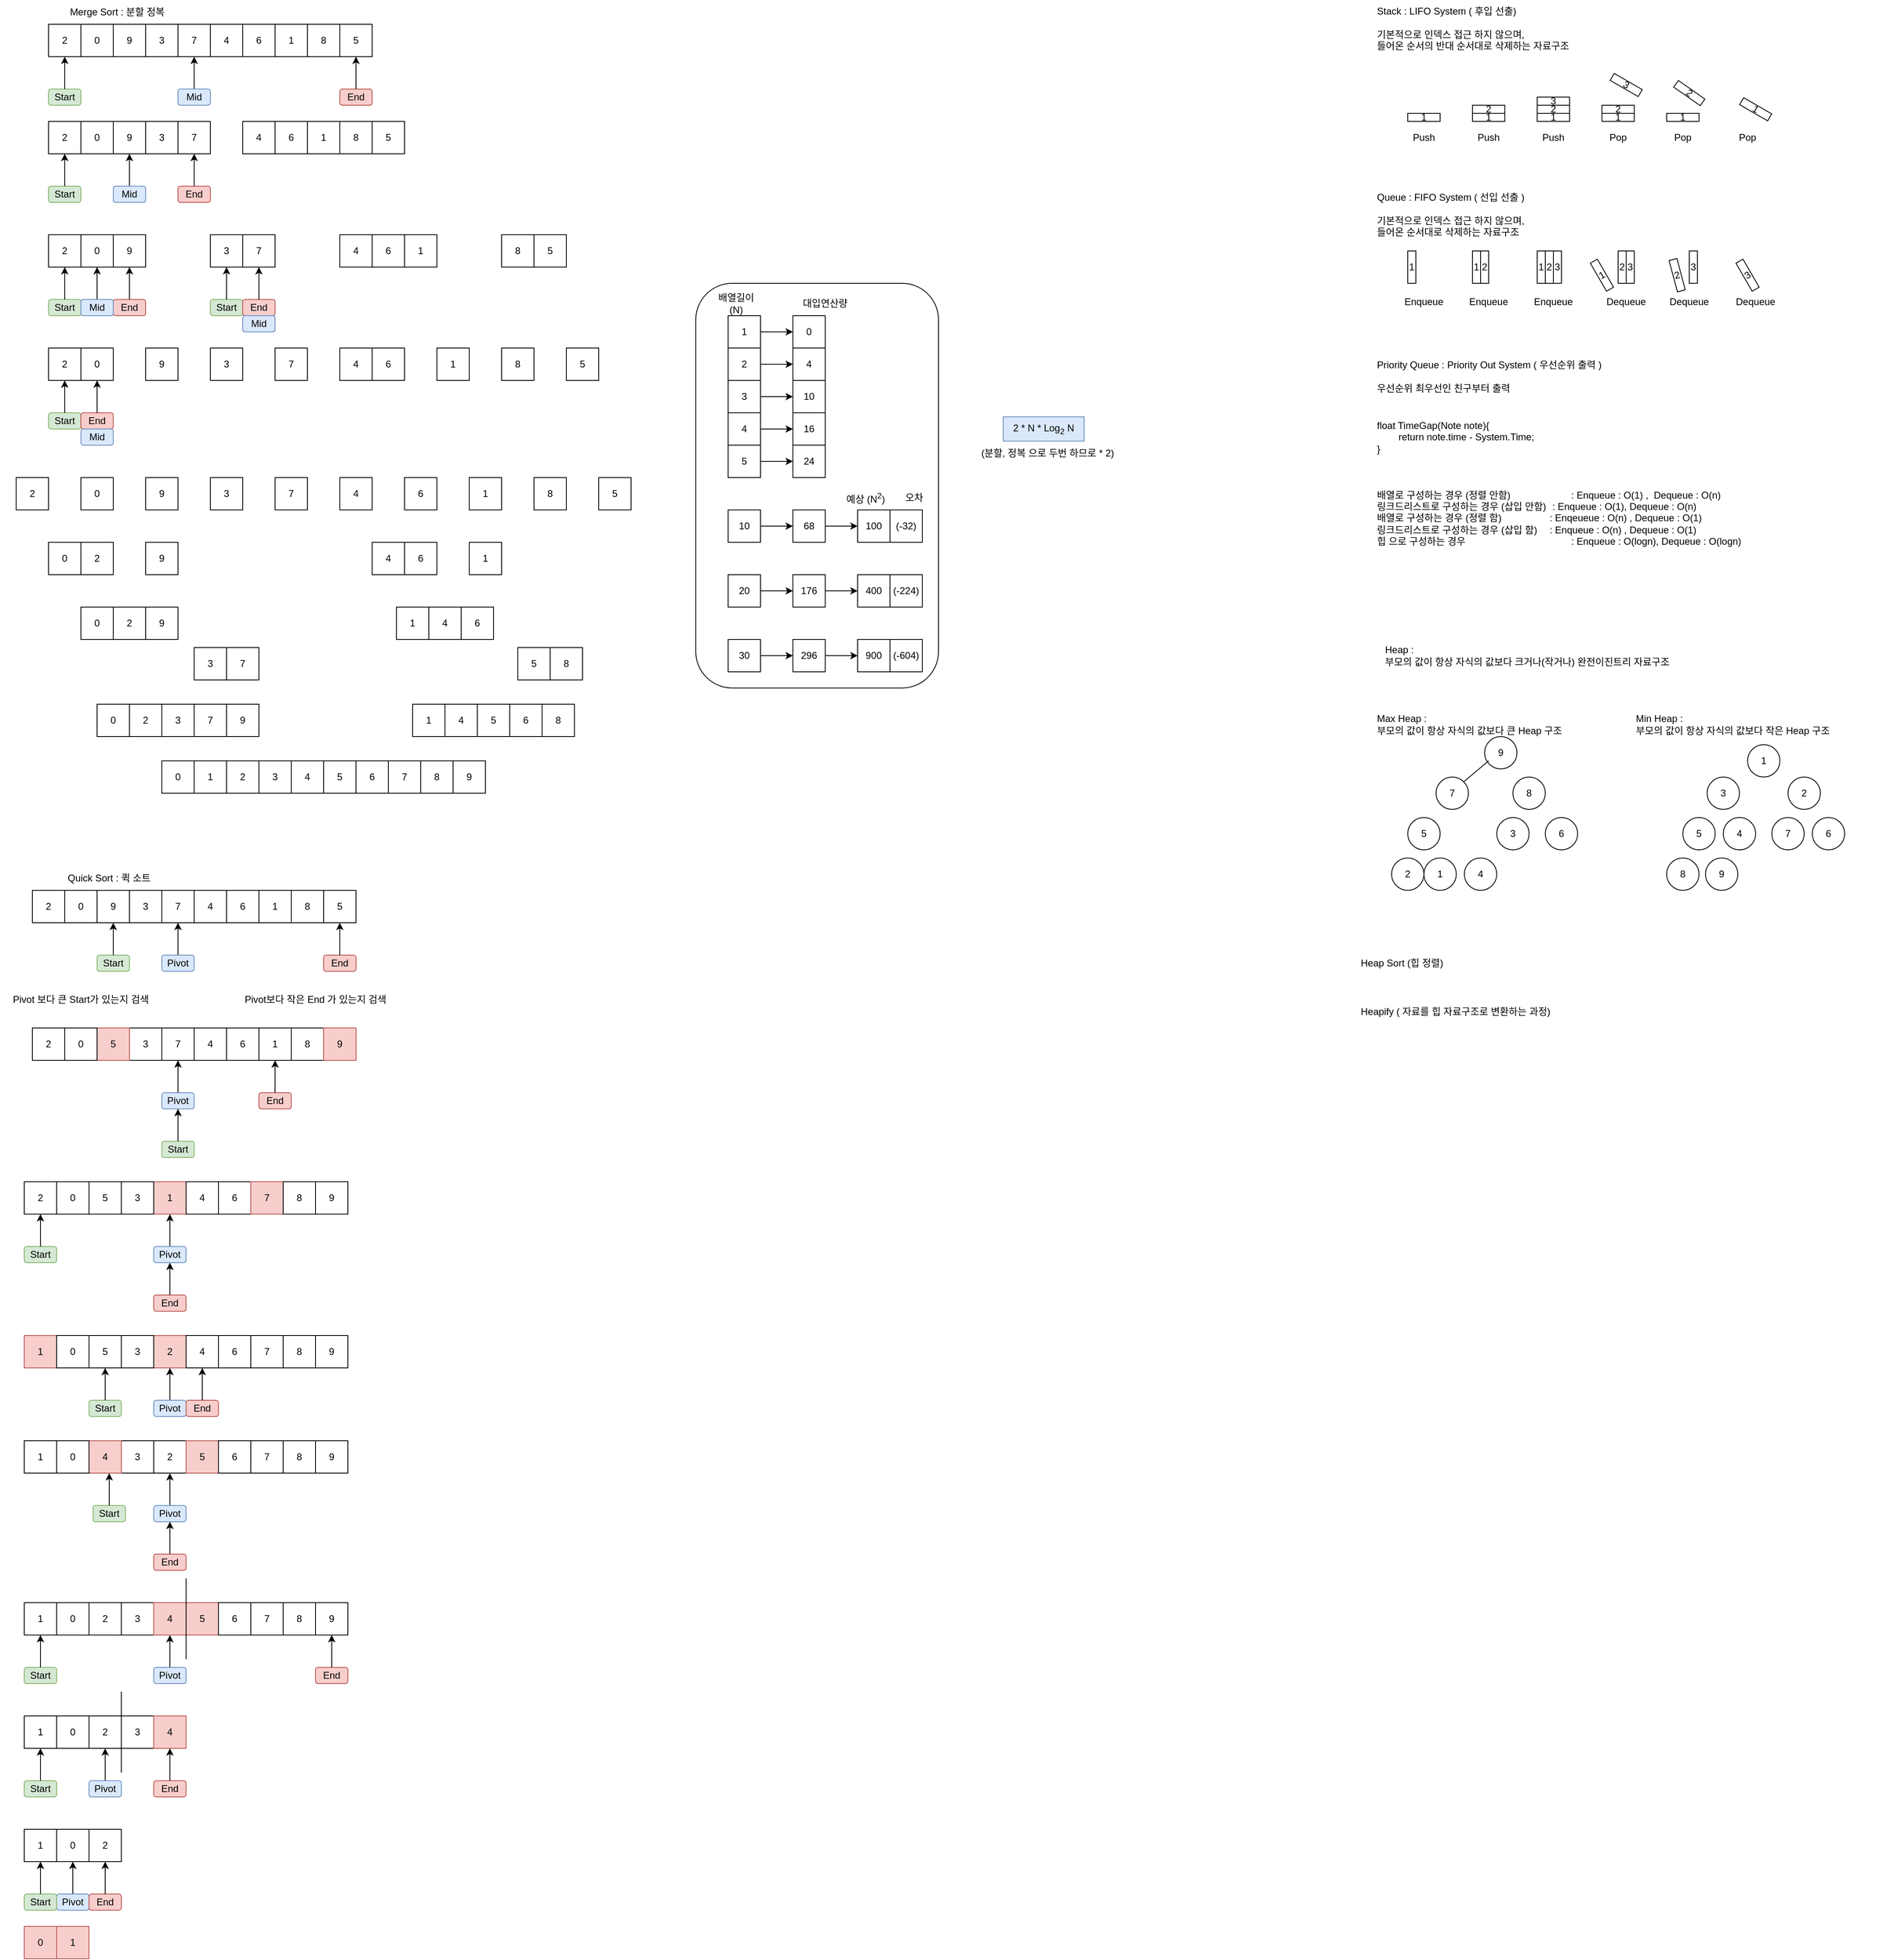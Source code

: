 <mxfile version="18.2.0" type="device"><diagram id="XsUgn-g_U2hLVd-NIfqP" name="Page-1"><mxGraphModel dx="1609" dy="468" grid="1" gridSize="10" guides="1" tooltips="1" connect="1" arrows="1" fold="1" page="1" pageScale="1" pageWidth="827" pageHeight="1169" math="0" shadow="0"><root><mxCell id="0"/><mxCell id="1" parent="0"/><mxCell id="YqcGU_yasuupCN3qLJZl-47" value="" style="rounded=1;whiteSpace=wrap;html=1;" parent="1" vertex="1"><mxGeometry x="840" y="360" width="300" height="500" as="geometry"/></mxCell><mxCell id="0Sv0Pnsijhi5YhSLoThr-1" value="1" style="rounded=0;whiteSpace=wrap;html=1;" parent="1" vertex="1"><mxGeometry x="320" y="40" width="40" height="40" as="geometry"/></mxCell><mxCell id="0Sv0Pnsijhi5YhSLoThr-2" value="2" style="rounded=0;whiteSpace=wrap;html=1;" parent="1" vertex="1"><mxGeometry x="40" y="40" width="40" height="40" as="geometry"/></mxCell><mxCell id="0Sv0Pnsijhi5YhSLoThr-3" value="3" style="rounded=0;whiteSpace=wrap;html=1;" parent="1" vertex="1"><mxGeometry x="160" y="40" width="40" height="40" as="geometry"/></mxCell><mxCell id="0Sv0Pnsijhi5YhSLoThr-4" value="4" style="rounded=0;whiteSpace=wrap;html=1;" parent="1" vertex="1"><mxGeometry x="240" y="40" width="40" height="40" as="geometry"/></mxCell><mxCell id="0Sv0Pnsijhi5YhSLoThr-5" value="5" style="rounded=0;whiteSpace=wrap;html=1;" parent="1" vertex="1"><mxGeometry x="400" y="40" width="40" height="40" as="geometry"/></mxCell><mxCell id="0Sv0Pnsijhi5YhSLoThr-6" value="6" style="rounded=0;whiteSpace=wrap;html=1;" parent="1" vertex="1"><mxGeometry x="280" y="40" width="40" height="40" as="geometry"/></mxCell><mxCell id="0Sv0Pnsijhi5YhSLoThr-7" value="7" style="rounded=0;whiteSpace=wrap;html=1;" parent="1" vertex="1"><mxGeometry x="200" y="40" width="40" height="40" as="geometry"/></mxCell><mxCell id="0Sv0Pnsijhi5YhSLoThr-8" value="8" style="rounded=0;whiteSpace=wrap;html=1;" parent="1" vertex="1"><mxGeometry x="360" y="40" width="40" height="40" as="geometry"/></mxCell><mxCell id="0Sv0Pnsijhi5YhSLoThr-9" value="9" style="rounded=0;whiteSpace=wrap;html=1;" parent="1" vertex="1"><mxGeometry x="120" y="40" width="40" height="40" as="geometry"/></mxCell><mxCell id="0Sv0Pnsijhi5YhSLoThr-10" value="0" style="rounded=0;whiteSpace=wrap;html=1;" parent="1" vertex="1"><mxGeometry x="80" y="40" width="40" height="40" as="geometry"/></mxCell><mxCell id="0Sv0Pnsijhi5YhSLoThr-12" value="Merge Sort : 분할 정복" style="text;html=1;strokeColor=none;fillColor=none;align=center;verticalAlign=middle;whiteSpace=wrap;rounded=0;" parent="1" vertex="1"><mxGeometry x="40" y="10" width="170" height="30" as="geometry"/></mxCell><mxCell id="0Sv0Pnsijhi5YhSLoThr-13" value="" style="endArrow=classic;html=1;rounded=0;entryX=1;entryY=1;entryDx=0;entryDy=0;" parent="1" edge="1"><mxGeometry width="50" height="50" relative="1" as="geometry"><mxPoint x="220" y="120" as="sourcePoint"/><mxPoint x="220" y="80" as="targetPoint"/></mxGeometry></mxCell><mxCell id="0Sv0Pnsijhi5YhSLoThr-15" value="Mid" style="rounded=1;whiteSpace=wrap;html=1;fillColor=#dae8fc;strokeColor=#6c8ebf;" parent="1" vertex="1"><mxGeometry x="200" y="120" width="40" height="20" as="geometry"/></mxCell><mxCell id="0Sv0Pnsijhi5YhSLoThr-16" value="Start" style="rounded=1;whiteSpace=wrap;html=1;fillColor=#d5e8d4;strokeColor=#82b366;" parent="1" vertex="1"><mxGeometry x="40" y="120" width="40" height="20" as="geometry"/></mxCell><mxCell id="0Sv0Pnsijhi5YhSLoThr-18" value="" style="endArrow=classic;html=1;rounded=0;entryX=1;entryY=1;entryDx=0;entryDy=0;" parent="1" edge="1"><mxGeometry width="50" height="50" relative="1" as="geometry"><mxPoint x="60" y="120" as="sourcePoint"/><mxPoint x="60" y="80" as="targetPoint"/></mxGeometry></mxCell><mxCell id="0Sv0Pnsijhi5YhSLoThr-20" value="End" style="rounded=1;whiteSpace=wrap;html=1;fillColor=#f8cecc;strokeColor=#b85450;" parent="1" vertex="1"><mxGeometry x="400" y="120" width="40" height="20" as="geometry"/></mxCell><mxCell id="0Sv0Pnsijhi5YhSLoThr-21" value="" style="endArrow=classic;html=1;rounded=0;entryX=1;entryY=1;entryDx=0;entryDy=0;" parent="1" edge="1"><mxGeometry width="50" height="50" relative="1" as="geometry"><mxPoint x="420" y="120" as="sourcePoint"/><mxPoint x="420" y="80" as="targetPoint"/></mxGeometry></mxCell><mxCell id="0Sv0Pnsijhi5YhSLoThr-22" value="2" style="rounded=0;whiteSpace=wrap;html=1;" parent="1" vertex="1"><mxGeometry x="40" y="160" width="40" height="40" as="geometry"/></mxCell><mxCell id="0Sv0Pnsijhi5YhSLoThr-23" value="3" style="rounded=0;whiteSpace=wrap;html=1;" parent="1" vertex="1"><mxGeometry x="160" y="160" width="40" height="40" as="geometry"/></mxCell><mxCell id="0Sv0Pnsijhi5YhSLoThr-24" value="7" style="rounded=0;whiteSpace=wrap;html=1;" parent="1" vertex="1"><mxGeometry x="200" y="160" width="40" height="40" as="geometry"/></mxCell><mxCell id="0Sv0Pnsijhi5YhSLoThr-25" value="9" style="rounded=0;whiteSpace=wrap;html=1;" parent="1" vertex="1"><mxGeometry x="120" y="160" width="40" height="40" as="geometry"/></mxCell><mxCell id="0Sv0Pnsijhi5YhSLoThr-26" value="0" style="rounded=0;whiteSpace=wrap;html=1;" parent="1" vertex="1"><mxGeometry x="80" y="160" width="40" height="40" as="geometry"/></mxCell><mxCell id="0Sv0Pnsijhi5YhSLoThr-32" value="Start" style="rounded=1;whiteSpace=wrap;html=1;fillColor=#d5e8d4;strokeColor=#82b366;" parent="1" vertex="1"><mxGeometry x="40" y="240" width="40" height="20" as="geometry"/></mxCell><mxCell id="0Sv0Pnsijhi5YhSLoThr-33" value="" style="endArrow=classic;html=1;rounded=0;entryX=1;entryY=1;entryDx=0;entryDy=0;" parent="1" edge="1"><mxGeometry width="50" height="50" relative="1" as="geometry"><mxPoint x="60" y="240" as="sourcePoint"/><mxPoint x="60" y="200" as="targetPoint"/></mxGeometry></mxCell><mxCell id="0Sv0Pnsijhi5YhSLoThr-34" value="End" style="rounded=1;whiteSpace=wrap;html=1;fillColor=#f8cecc;strokeColor=#b85450;" parent="1" vertex="1"><mxGeometry x="200" y="240" width="40" height="20" as="geometry"/></mxCell><mxCell id="0Sv0Pnsijhi5YhSLoThr-35" value="" style="endArrow=classic;html=1;rounded=0;entryX=1;entryY=1;entryDx=0;entryDy=0;" parent="1" edge="1"><mxGeometry width="50" height="50" relative="1" as="geometry"><mxPoint x="220" y="240" as="sourcePoint"/><mxPoint x="220" y="200" as="targetPoint"/></mxGeometry></mxCell><mxCell id="0Sv0Pnsijhi5YhSLoThr-36" value="" style="endArrow=classic;html=1;rounded=0;entryX=1;entryY=1;entryDx=0;entryDy=0;" parent="1" edge="1"><mxGeometry width="50" height="50" relative="1" as="geometry"><mxPoint x="140" y="240" as="sourcePoint"/><mxPoint x="140" y="200" as="targetPoint"/></mxGeometry></mxCell><mxCell id="0Sv0Pnsijhi5YhSLoThr-37" value="Pivot" style="rounded=1;whiteSpace=wrap;html=1;fillColor=#dae8fc;strokeColor=#6c8ebf;" parent="1" vertex="1"><mxGeometry x="120" y="240" width="40" height="20" as="geometry"/></mxCell><mxCell id="0Sv0Pnsijhi5YhSLoThr-38" value="2" style="rounded=0;whiteSpace=wrap;html=1;" parent="1" vertex="1"><mxGeometry x="40" y="300" width="40" height="40" as="geometry"/></mxCell><mxCell id="0Sv0Pnsijhi5YhSLoThr-39" value="9" style="rounded=0;whiteSpace=wrap;html=1;" parent="1" vertex="1"><mxGeometry x="120" y="300" width="40" height="40" as="geometry"/></mxCell><mxCell id="0Sv0Pnsijhi5YhSLoThr-40" value="0" style="rounded=0;whiteSpace=wrap;html=1;" parent="1" vertex="1"><mxGeometry x="80" y="300" width="40" height="40" as="geometry"/></mxCell><mxCell id="0Sv0Pnsijhi5YhSLoThr-41" value="Start" style="rounded=1;whiteSpace=wrap;html=1;fillColor=#d5e8d4;strokeColor=#82b366;" parent="1" vertex="1"><mxGeometry x="40" y="380" width="40" height="20" as="geometry"/></mxCell><mxCell id="0Sv0Pnsijhi5YhSLoThr-42" value="" style="endArrow=classic;html=1;rounded=0;entryX=1;entryY=1;entryDx=0;entryDy=0;" parent="1" edge="1"><mxGeometry width="50" height="50" relative="1" as="geometry"><mxPoint x="60" y="380" as="sourcePoint"/><mxPoint x="60" y="340" as="targetPoint"/></mxGeometry></mxCell><mxCell id="0Sv0Pnsijhi5YhSLoThr-43" value="End" style="rounded=1;whiteSpace=wrap;html=1;fillColor=#f8cecc;strokeColor=#b85450;" parent="1" vertex="1"><mxGeometry x="120" y="380" width="40" height="20" as="geometry"/></mxCell><mxCell id="0Sv0Pnsijhi5YhSLoThr-44" value="" style="endArrow=classic;html=1;rounded=0;entryX=1;entryY=1;entryDx=0;entryDy=0;" parent="1" edge="1"><mxGeometry width="50" height="50" relative="1" as="geometry"><mxPoint x="140" y="380" as="sourcePoint"/><mxPoint x="140" y="340" as="targetPoint"/></mxGeometry></mxCell><mxCell id="0Sv0Pnsijhi5YhSLoThr-45" value="" style="endArrow=classic;html=1;rounded=0;entryX=1;entryY=1;entryDx=0;entryDy=0;" parent="1" edge="1"><mxGeometry width="50" height="50" relative="1" as="geometry"><mxPoint x="100" y="380" as="sourcePoint"/><mxPoint x="100" y="340" as="targetPoint"/></mxGeometry></mxCell><mxCell id="0Sv0Pnsijhi5YhSLoThr-46" value="Pivot" style="rounded=1;whiteSpace=wrap;html=1;fillColor=#dae8fc;strokeColor=#6c8ebf;" parent="1" vertex="1"><mxGeometry x="80" y="380" width="40" height="20" as="geometry"/></mxCell><mxCell id="0Sv0Pnsijhi5YhSLoThr-47" value="2" style="rounded=0;whiteSpace=wrap;html=1;" parent="1" vertex="1"><mxGeometry x="40" y="440" width="40" height="40" as="geometry"/></mxCell><mxCell id="0Sv0Pnsijhi5YhSLoThr-48" value="0" style="rounded=0;whiteSpace=wrap;html=1;" parent="1" vertex="1"><mxGeometry x="80" y="440" width="40" height="40" as="geometry"/></mxCell><mxCell id="0Sv0Pnsijhi5YhSLoThr-49" value="Start" style="rounded=1;whiteSpace=wrap;html=1;fillColor=#d5e8d4;strokeColor=#82b366;" parent="1" vertex="1"><mxGeometry x="40" y="520" width="40" height="20" as="geometry"/></mxCell><mxCell id="0Sv0Pnsijhi5YhSLoThr-50" value="" style="endArrow=classic;html=1;rounded=0;entryX=1;entryY=1;entryDx=0;entryDy=0;" parent="1" edge="1"><mxGeometry width="50" height="50" relative="1" as="geometry"><mxPoint x="60" y="520" as="sourcePoint"/><mxPoint x="60" y="480" as="targetPoint"/></mxGeometry></mxCell><mxCell id="0Sv0Pnsijhi5YhSLoThr-51" value="End" style="rounded=1;whiteSpace=wrap;html=1;fillColor=#f8cecc;strokeColor=#b85450;" parent="1" vertex="1"><mxGeometry x="80" y="520" width="40" height="20" as="geometry"/></mxCell><mxCell id="0Sv0Pnsijhi5YhSLoThr-52" value="" style="endArrow=classic;html=1;rounded=0;entryX=1;entryY=1;entryDx=0;entryDy=0;" parent="1" edge="1"><mxGeometry width="50" height="50" relative="1" as="geometry"><mxPoint x="100" y="520" as="sourcePoint"/><mxPoint x="100" y="480" as="targetPoint"/></mxGeometry></mxCell><mxCell id="0Sv0Pnsijhi5YhSLoThr-53" value="Mid" style="rounded=1;whiteSpace=wrap;html=1;fillColor=#dae8fc;strokeColor=#6c8ebf;" parent="1" vertex="1"><mxGeometry x="80" y="540" width="40" height="20" as="geometry"/></mxCell><mxCell id="0Sv0Pnsijhi5YhSLoThr-54" value="2" style="rounded=0;whiteSpace=wrap;html=1;" parent="1" vertex="1"><mxGeometry y="600" width="40" height="40" as="geometry"/></mxCell><mxCell id="0Sv0Pnsijhi5YhSLoThr-55" value="0" style="rounded=0;whiteSpace=wrap;html=1;" parent="1" vertex="1"><mxGeometry x="80" y="600" width="40" height="40" as="geometry"/></mxCell><mxCell id="0Sv0Pnsijhi5YhSLoThr-56" value="1" style="rounded=0;whiteSpace=wrap;html=1;" parent="1" vertex="1"><mxGeometry x="360" y="160" width="40" height="40" as="geometry"/></mxCell><mxCell id="0Sv0Pnsijhi5YhSLoThr-57" value="4" style="rounded=0;whiteSpace=wrap;html=1;" parent="1" vertex="1"><mxGeometry x="280" y="160" width="40" height="40" as="geometry"/></mxCell><mxCell id="0Sv0Pnsijhi5YhSLoThr-58" value="5" style="rounded=0;whiteSpace=wrap;html=1;" parent="1" vertex="1"><mxGeometry x="440" y="160" width="40" height="40" as="geometry"/></mxCell><mxCell id="0Sv0Pnsijhi5YhSLoThr-59" value="6" style="rounded=0;whiteSpace=wrap;html=1;" parent="1" vertex="1"><mxGeometry x="320" y="160" width="40" height="40" as="geometry"/></mxCell><mxCell id="0Sv0Pnsijhi5YhSLoThr-60" value="8" style="rounded=0;whiteSpace=wrap;html=1;" parent="1" vertex="1"><mxGeometry x="400" y="160" width="40" height="40" as="geometry"/></mxCell><mxCell id="0Sv0Pnsijhi5YhSLoThr-61" value="3" style="rounded=0;whiteSpace=wrap;html=1;" parent="1" vertex="1"><mxGeometry x="240" y="300" width="40" height="40" as="geometry"/></mxCell><mxCell id="0Sv0Pnsijhi5YhSLoThr-62" value="7" style="rounded=0;whiteSpace=wrap;html=1;" parent="1" vertex="1"><mxGeometry x="280" y="300" width="40" height="40" as="geometry"/></mxCell><mxCell id="0Sv0Pnsijhi5YhSLoThr-63" value="Start" style="rounded=1;whiteSpace=wrap;html=1;fillColor=#d5e8d4;strokeColor=#82b366;" parent="1" vertex="1"><mxGeometry x="240" y="380" width="40" height="20" as="geometry"/></mxCell><mxCell id="0Sv0Pnsijhi5YhSLoThr-64" value="" style="endArrow=classic;html=1;rounded=0;entryX=1;entryY=1;entryDx=0;entryDy=0;" parent="1" edge="1"><mxGeometry width="50" height="50" relative="1" as="geometry"><mxPoint x="260" y="380" as="sourcePoint"/><mxPoint x="260" y="340" as="targetPoint"/></mxGeometry></mxCell><mxCell id="0Sv0Pnsijhi5YhSLoThr-65" value="End" style="rounded=1;whiteSpace=wrap;html=1;fillColor=#f8cecc;strokeColor=#b85450;" parent="1" vertex="1"><mxGeometry x="280" y="380" width="40" height="20" as="geometry"/></mxCell><mxCell id="0Sv0Pnsijhi5YhSLoThr-66" value="" style="endArrow=classic;html=1;rounded=0;entryX=1;entryY=1;entryDx=0;entryDy=0;" parent="1" edge="1"><mxGeometry width="50" height="50" relative="1" as="geometry"><mxPoint x="300" y="380" as="sourcePoint"/><mxPoint x="300" y="340" as="targetPoint"/></mxGeometry></mxCell><mxCell id="0Sv0Pnsijhi5YhSLoThr-67" value="Pivot" style="rounded=1;whiteSpace=wrap;html=1;fillColor=#dae8fc;strokeColor=#6c8ebf;" parent="1" vertex="1"><mxGeometry x="280" y="400" width="40" height="20" as="geometry"/></mxCell><mxCell id="0Sv0Pnsijhi5YhSLoThr-68" value="3" style="rounded=0;whiteSpace=wrap;html=1;" parent="1" vertex="1"><mxGeometry x="240" y="440" width="40" height="40" as="geometry"/></mxCell><mxCell id="0Sv0Pnsijhi5YhSLoThr-69" value="7" style="rounded=0;whiteSpace=wrap;html=1;" parent="1" vertex="1"><mxGeometry x="320" y="440" width="40" height="40" as="geometry"/></mxCell><mxCell id="0Sv0Pnsijhi5YhSLoThr-70" value="9" style="rounded=0;whiteSpace=wrap;html=1;" parent="1" vertex="1"><mxGeometry x="160" y="440" width="40" height="40" as="geometry"/></mxCell><mxCell id="0Sv0Pnsijhi5YhSLoThr-72" value="9" style="rounded=0;whiteSpace=wrap;html=1;" parent="1" vertex="1"><mxGeometry x="160" y="600" width="40" height="40" as="geometry"/></mxCell><mxCell id="0Sv0Pnsijhi5YhSLoThr-73" value="3" style="rounded=0;whiteSpace=wrap;html=1;" parent="1" vertex="1"><mxGeometry x="240" y="600" width="40" height="40" as="geometry"/></mxCell><mxCell id="0Sv0Pnsijhi5YhSLoThr-74" value="7" style="rounded=0;whiteSpace=wrap;html=1;" parent="1" vertex="1"><mxGeometry x="320" y="600" width="40" height="40" as="geometry"/></mxCell><mxCell id="0Sv0Pnsijhi5YhSLoThr-75" value="2" style="rounded=0;whiteSpace=wrap;html=1;" parent="1" vertex="1"><mxGeometry x="80" y="680" width="40" height="40" as="geometry"/></mxCell><mxCell id="0Sv0Pnsijhi5YhSLoThr-76" value="0" style="rounded=0;whiteSpace=wrap;html=1;" parent="1" vertex="1"><mxGeometry x="40" y="680" width="40" height="40" as="geometry"/></mxCell><mxCell id="0Sv0Pnsijhi5YhSLoThr-77" value="9" style="rounded=0;whiteSpace=wrap;html=1;" parent="1" vertex="1"><mxGeometry x="160" y="680" width="40" height="40" as="geometry"/></mxCell><mxCell id="0Sv0Pnsijhi5YhSLoThr-80" value="7" style="rounded=0;whiteSpace=wrap;html=1;" parent="1" vertex="1"><mxGeometry x="260" y="810" width="40" height="40" as="geometry"/></mxCell><mxCell id="0Sv0Pnsijhi5YhSLoThr-81" value="9" style="rounded=0;whiteSpace=wrap;html=1;" parent="1" vertex="1"><mxGeometry x="160" y="760" width="40" height="40" as="geometry"/></mxCell><mxCell id="0Sv0Pnsijhi5YhSLoThr-82" value="3" style="rounded=0;whiteSpace=wrap;html=1;" parent="1" vertex="1"><mxGeometry x="220" y="810" width="40" height="40" as="geometry"/></mxCell><mxCell id="0Sv0Pnsijhi5YhSLoThr-85" value="2" style="rounded=0;whiteSpace=wrap;html=1;" parent="1" vertex="1"><mxGeometry x="120" y="760" width="40" height="40" as="geometry"/></mxCell><mxCell id="0Sv0Pnsijhi5YhSLoThr-88" value="0" style="rounded=0;whiteSpace=wrap;html=1;" parent="1" vertex="1"><mxGeometry x="80" y="760" width="40" height="40" as="geometry"/></mxCell><mxCell id="0Sv0Pnsijhi5YhSLoThr-97" value="1" style="rounded=0;whiteSpace=wrap;html=1;" parent="1" vertex="1"><mxGeometry x="480" y="300" width="40" height="40" as="geometry"/></mxCell><mxCell id="0Sv0Pnsijhi5YhSLoThr-98" value="4" style="rounded=0;whiteSpace=wrap;html=1;" parent="1" vertex="1"><mxGeometry x="400" y="300" width="40" height="40" as="geometry"/></mxCell><mxCell id="0Sv0Pnsijhi5YhSLoThr-99" value="6" style="rounded=0;whiteSpace=wrap;html=1;" parent="1" vertex="1"><mxGeometry x="440" y="300" width="40" height="40" as="geometry"/></mxCell><mxCell id="0Sv0Pnsijhi5YhSLoThr-100" value="5" style="rounded=0;whiteSpace=wrap;html=1;" parent="1" vertex="1"><mxGeometry x="640" y="300" width="40" height="40" as="geometry"/></mxCell><mxCell id="0Sv0Pnsijhi5YhSLoThr-101" value="8" style="rounded=0;whiteSpace=wrap;html=1;" parent="1" vertex="1"><mxGeometry x="600" y="300" width="40" height="40" as="geometry"/></mxCell><mxCell id="0Sv0Pnsijhi5YhSLoThr-102" value="4" style="rounded=0;whiteSpace=wrap;html=1;" parent="1" vertex="1"><mxGeometry x="400" y="440" width="40" height="40" as="geometry"/></mxCell><mxCell id="0Sv0Pnsijhi5YhSLoThr-103" value="6" style="rounded=0;whiteSpace=wrap;html=1;" parent="1" vertex="1"><mxGeometry x="440" y="440" width="40" height="40" as="geometry"/></mxCell><mxCell id="0Sv0Pnsijhi5YhSLoThr-104" value="1" style="rounded=0;whiteSpace=wrap;html=1;" parent="1" vertex="1"><mxGeometry x="520" y="440" width="40" height="40" as="geometry"/></mxCell><mxCell id="0Sv0Pnsijhi5YhSLoThr-105" value="8" style="rounded=0;whiteSpace=wrap;html=1;" parent="1" vertex="1"><mxGeometry x="600" y="440" width="40" height="40" as="geometry"/></mxCell><mxCell id="0Sv0Pnsijhi5YhSLoThr-106" value="5" style="rounded=0;whiteSpace=wrap;html=1;" parent="1" vertex="1"><mxGeometry x="680" y="440" width="40" height="40" as="geometry"/></mxCell><mxCell id="0Sv0Pnsijhi5YhSLoThr-107" value="4" style="rounded=0;whiteSpace=wrap;html=1;" parent="1" vertex="1"><mxGeometry x="400" y="600" width="40" height="40" as="geometry"/></mxCell><mxCell id="0Sv0Pnsijhi5YhSLoThr-108" value="6" style="rounded=0;whiteSpace=wrap;html=1;" parent="1" vertex="1"><mxGeometry x="480" y="600" width="40" height="40" as="geometry"/></mxCell><mxCell id="0Sv0Pnsijhi5YhSLoThr-109" value="1" style="rounded=0;whiteSpace=wrap;html=1;" parent="1" vertex="1"><mxGeometry x="560" y="600" width="40" height="40" as="geometry"/></mxCell><mxCell id="0Sv0Pnsijhi5YhSLoThr-110" value="8" style="rounded=0;whiteSpace=wrap;html=1;" parent="1" vertex="1"><mxGeometry x="640" y="600" width="40" height="40" as="geometry"/></mxCell><mxCell id="0Sv0Pnsijhi5YhSLoThr-111" value="5" style="rounded=0;whiteSpace=wrap;html=1;" parent="1" vertex="1"><mxGeometry x="720" y="600" width="40" height="40" as="geometry"/></mxCell><mxCell id="0Sv0Pnsijhi5YhSLoThr-112" value="4" style="rounded=0;whiteSpace=wrap;html=1;" parent="1" vertex="1"><mxGeometry x="440" y="680" width="40" height="40" as="geometry"/></mxCell><mxCell id="0Sv0Pnsijhi5YhSLoThr-113" value="6" style="rounded=0;whiteSpace=wrap;html=1;" parent="1" vertex="1"><mxGeometry x="480" y="680" width="40" height="40" as="geometry"/></mxCell><mxCell id="0Sv0Pnsijhi5YhSLoThr-114" value="1" style="rounded=0;whiteSpace=wrap;html=1;" parent="1" vertex="1"><mxGeometry x="560" y="680" width="40" height="40" as="geometry"/></mxCell><mxCell id="0Sv0Pnsijhi5YhSLoThr-115" value="1" style="rounded=0;whiteSpace=wrap;html=1;" parent="1" vertex="1"><mxGeometry x="470" y="760" width="40" height="40" as="geometry"/></mxCell><mxCell id="0Sv0Pnsijhi5YhSLoThr-116" value="6" style="rounded=0;whiteSpace=wrap;html=1;" parent="1" vertex="1"><mxGeometry x="550" y="760" width="40" height="40" as="geometry"/></mxCell><mxCell id="0Sv0Pnsijhi5YhSLoThr-117" value="4" style="rounded=0;whiteSpace=wrap;html=1;" parent="1" vertex="1"><mxGeometry x="510" y="760" width="40" height="40" as="geometry"/></mxCell><mxCell id="0Sv0Pnsijhi5YhSLoThr-121" value="8" style="rounded=0;whiteSpace=wrap;html=1;" parent="1" vertex="1"><mxGeometry x="660" y="810" width="40" height="40" as="geometry"/></mxCell><mxCell id="0Sv0Pnsijhi5YhSLoThr-122" value="5" style="rounded=0;whiteSpace=wrap;html=1;" parent="1" vertex="1"><mxGeometry x="620" y="810" width="40" height="40" as="geometry"/></mxCell><mxCell id="0Sv0Pnsijhi5YhSLoThr-124" value="7" style="rounded=0;whiteSpace=wrap;html=1;" parent="1" vertex="1"><mxGeometry x="220" y="880" width="40" height="40" as="geometry"/></mxCell><mxCell id="0Sv0Pnsijhi5YhSLoThr-125" value="9" style="rounded=0;whiteSpace=wrap;html=1;" parent="1" vertex="1"><mxGeometry x="260" y="880" width="40" height="40" as="geometry"/></mxCell><mxCell id="0Sv0Pnsijhi5YhSLoThr-126" value="3" style="rounded=0;whiteSpace=wrap;html=1;" parent="1" vertex="1"><mxGeometry x="180" y="880" width="40" height="40" as="geometry"/></mxCell><mxCell id="0Sv0Pnsijhi5YhSLoThr-127" value="2" style="rounded=0;whiteSpace=wrap;html=1;" parent="1" vertex="1"><mxGeometry x="140" y="880" width="40" height="40" as="geometry"/></mxCell><mxCell id="0Sv0Pnsijhi5YhSLoThr-128" value="0" style="rounded=0;whiteSpace=wrap;html=1;" parent="1" vertex="1"><mxGeometry x="100" y="880" width="40" height="40" as="geometry"/></mxCell><mxCell id="0Sv0Pnsijhi5YhSLoThr-129" value="1" style="rounded=0;whiteSpace=wrap;html=1;" parent="1" vertex="1"><mxGeometry x="490" y="880" width="40" height="40" as="geometry"/></mxCell><mxCell id="0Sv0Pnsijhi5YhSLoThr-130" value="6" style="rounded=0;whiteSpace=wrap;html=1;" parent="1" vertex="1"><mxGeometry x="610" y="880" width="40" height="40" as="geometry"/></mxCell><mxCell id="0Sv0Pnsijhi5YhSLoThr-131" value="4" style="rounded=0;whiteSpace=wrap;html=1;" parent="1" vertex="1"><mxGeometry x="530" y="880" width="40" height="40" as="geometry"/></mxCell><mxCell id="0Sv0Pnsijhi5YhSLoThr-132" value="8" style="rounded=0;whiteSpace=wrap;html=1;" parent="1" vertex="1"><mxGeometry x="650" y="880" width="40" height="40" as="geometry"/></mxCell><mxCell id="0Sv0Pnsijhi5YhSLoThr-133" value="5" style="rounded=0;whiteSpace=wrap;html=1;" parent="1" vertex="1"><mxGeometry x="570" y="880" width="40" height="40" as="geometry"/></mxCell><mxCell id="0Sv0Pnsijhi5YhSLoThr-134" value="7" style="rounded=0;whiteSpace=wrap;html=1;" parent="1" vertex="1"><mxGeometry x="460" y="950" width="40" height="40" as="geometry"/></mxCell><mxCell id="0Sv0Pnsijhi5YhSLoThr-135" value="9" style="rounded=0;whiteSpace=wrap;html=1;" parent="1" vertex="1"><mxGeometry x="540" y="950" width="40" height="40" as="geometry"/></mxCell><mxCell id="0Sv0Pnsijhi5YhSLoThr-136" value="3" style="rounded=0;whiteSpace=wrap;html=1;" parent="1" vertex="1"><mxGeometry x="300" y="950" width="40" height="40" as="geometry"/></mxCell><mxCell id="0Sv0Pnsijhi5YhSLoThr-137" value="2" style="rounded=0;whiteSpace=wrap;html=1;" parent="1" vertex="1"><mxGeometry x="260" y="950" width="40" height="40" as="geometry"/></mxCell><mxCell id="0Sv0Pnsijhi5YhSLoThr-138" value="0" style="rounded=0;whiteSpace=wrap;html=1;" parent="1" vertex="1"><mxGeometry x="180" y="950" width="40" height="40" as="geometry"/></mxCell><mxCell id="0Sv0Pnsijhi5YhSLoThr-139" value="1" style="rounded=0;whiteSpace=wrap;html=1;" parent="1" vertex="1"><mxGeometry x="220" y="950" width="40" height="40" as="geometry"/></mxCell><mxCell id="0Sv0Pnsijhi5YhSLoThr-140" value="6" style="rounded=0;whiteSpace=wrap;html=1;" parent="1" vertex="1"><mxGeometry x="420" y="950" width="40" height="40" as="geometry"/></mxCell><mxCell id="0Sv0Pnsijhi5YhSLoThr-141" value="4" style="rounded=0;whiteSpace=wrap;html=1;" parent="1" vertex="1"><mxGeometry x="340" y="950" width="40" height="40" as="geometry"/></mxCell><mxCell id="0Sv0Pnsijhi5YhSLoThr-142" value="8" style="rounded=0;whiteSpace=wrap;html=1;" parent="1" vertex="1"><mxGeometry x="500" y="950" width="40" height="40" as="geometry"/></mxCell><mxCell id="0Sv0Pnsijhi5YhSLoThr-143" value="5" style="rounded=0;whiteSpace=wrap;html=1;" parent="1" vertex="1"><mxGeometry x="380" y="950" width="40" height="40" as="geometry"/></mxCell><mxCell id="YqcGU_yasuupCN3qLJZl-33" style="edgeStyle=orthogonalEdgeStyle;rounded=0;orthogonalLoop=1;jettySize=auto;html=1;entryX=0;entryY=0.5;entryDx=0;entryDy=0;" parent="1" source="YqcGU_yasuupCN3qLJZl-2" target="YqcGU_yasuupCN3qLJZl-3" edge="1"><mxGeometry relative="1" as="geometry"/></mxCell><mxCell id="YqcGU_yasuupCN3qLJZl-2" value="1" style="rounded=0;whiteSpace=wrap;html=1;" parent="1" vertex="1"><mxGeometry x="880" y="400" width="40" height="40" as="geometry"/></mxCell><mxCell id="YqcGU_yasuupCN3qLJZl-3" value="0" style="rounded=0;whiteSpace=wrap;html=1;" parent="1" vertex="1"><mxGeometry x="960" y="400" width="40" height="40" as="geometry"/></mxCell><mxCell id="YqcGU_yasuupCN3qLJZl-35" style="edgeStyle=orthogonalEdgeStyle;rounded=0;orthogonalLoop=1;jettySize=auto;html=1;entryX=0;entryY=0.5;entryDx=0;entryDy=0;" parent="1" source="YqcGU_yasuupCN3qLJZl-4" target="YqcGU_yasuupCN3qLJZl-7" edge="1"><mxGeometry relative="1" as="geometry"/></mxCell><mxCell id="YqcGU_yasuupCN3qLJZl-4" value="2" style="rounded=0;whiteSpace=wrap;html=1;" parent="1" vertex="1"><mxGeometry x="880" y="440" width="40" height="40" as="geometry"/></mxCell><mxCell id="YqcGU_yasuupCN3qLJZl-5" value="배열길이(N)" style="text;html=1;strokeColor=none;fillColor=none;align=center;verticalAlign=middle;whiteSpace=wrap;rounded=0;" parent="1" vertex="1"><mxGeometry x="860" y="370" width="60" height="30" as="geometry"/></mxCell><mxCell id="YqcGU_yasuupCN3qLJZl-6" value="대입연산량" style="text;html=1;strokeColor=none;fillColor=none;align=center;verticalAlign=middle;whiteSpace=wrap;rounded=0;" parent="1" vertex="1"><mxGeometry x="960" y="370" width="80" height="30" as="geometry"/></mxCell><mxCell id="YqcGU_yasuupCN3qLJZl-7" value="4" style="rounded=0;whiteSpace=wrap;html=1;" parent="1" vertex="1"><mxGeometry x="960" y="440" width="40" height="40" as="geometry"/></mxCell><mxCell id="YqcGU_yasuupCN3qLJZl-36" style="edgeStyle=orthogonalEdgeStyle;rounded=0;orthogonalLoop=1;jettySize=auto;html=1;entryX=0;entryY=0.5;entryDx=0;entryDy=0;" parent="1" source="YqcGU_yasuupCN3qLJZl-8" target="YqcGU_yasuupCN3qLJZl-9" edge="1"><mxGeometry relative="1" as="geometry"/></mxCell><mxCell id="YqcGU_yasuupCN3qLJZl-8" value="3" style="rounded=0;whiteSpace=wrap;html=1;" parent="1" vertex="1"><mxGeometry x="880" y="480" width="40" height="40" as="geometry"/></mxCell><mxCell id="YqcGU_yasuupCN3qLJZl-9" value="10" style="rounded=0;whiteSpace=wrap;html=1;" parent="1" vertex="1"><mxGeometry x="960" y="480" width="40" height="40" as="geometry"/></mxCell><mxCell id="YqcGU_yasuupCN3qLJZl-37" style="edgeStyle=orthogonalEdgeStyle;rounded=0;orthogonalLoop=1;jettySize=auto;html=1;entryX=0;entryY=0.5;entryDx=0;entryDy=0;" parent="1" source="YqcGU_yasuupCN3qLJZl-10" target="YqcGU_yasuupCN3qLJZl-11" edge="1"><mxGeometry relative="1" as="geometry"/></mxCell><mxCell id="YqcGU_yasuupCN3qLJZl-10" value="4" style="rounded=0;whiteSpace=wrap;html=1;" parent="1" vertex="1"><mxGeometry x="880" y="520" width="40" height="40" as="geometry"/></mxCell><mxCell id="YqcGU_yasuupCN3qLJZl-11" value="16" style="rounded=0;whiteSpace=wrap;html=1;" parent="1" vertex="1"><mxGeometry x="960" y="520" width="40" height="40" as="geometry"/></mxCell><mxCell id="YqcGU_yasuupCN3qLJZl-38" style="edgeStyle=orthogonalEdgeStyle;rounded=0;orthogonalLoop=1;jettySize=auto;html=1;entryX=0;entryY=0.5;entryDx=0;entryDy=0;" parent="1" source="YqcGU_yasuupCN3qLJZl-12" target="YqcGU_yasuupCN3qLJZl-13" edge="1"><mxGeometry relative="1" as="geometry"/></mxCell><mxCell id="YqcGU_yasuupCN3qLJZl-12" value="5" style="rounded=0;whiteSpace=wrap;html=1;" parent="1" vertex="1"><mxGeometry x="880" y="560" width="40" height="40" as="geometry"/></mxCell><mxCell id="YqcGU_yasuupCN3qLJZl-13" value="24" style="rounded=0;whiteSpace=wrap;html=1;" parent="1" vertex="1"><mxGeometry x="960" y="560" width="40" height="40" as="geometry"/></mxCell><mxCell id="YqcGU_yasuupCN3qLJZl-41" style="edgeStyle=orthogonalEdgeStyle;rounded=0;orthogonalLoop=1;jettySize=auto;html=1;entryX=0;entryY=0.5;entryDx=0;entryDy=0;" parent="1" source="YqcGU_yasuupCN3qLJZl-14" target="YqcGU_yasuupCN3qLJZl-15" edge="1"><mxGeometry relative="1" as="geometry"/></mxCell><mxCell id="YqcGU_yasuupCN3qLJZl-14" value="10" style="rounded=0;whiteSpace=wrap;html=1;" parent="1" vertex="1"><mxGeometry x="880" y="640" width="40" height="40" as="geometry"/></mxCell><mxCell id="YqcGU_yasuupCN3qLJZl-28" style="edgeStyle=orthogonalEdgeStyle;rounded=0;orthogonalLoop=1;jettySize=auto;html=1;" parent="1" source="YqcGU_yasuupCN3qLJZl-15" target="YqcGU_yasuupCN3qLJZl-25" edge="1"><mxGeometry relative="1" as="geometry"/></mxCell><mxCell id="YqcGU_yasuupCN3qLJZl-15" value="68" style="rounded=0;whiteSpace=wrap;html=1;" parent="1" vertex="1"><mxGeometry x="960" y="640" width="40" height="40" as="geometry"/></mxCell><mxCell id="YqcGU_yasuupCN3qLJZl-42" style="edgeStyle=orthogonalEdgeStyle;rounded=0;orthogonalLoop=1;jettySize=auto;html=1;entryX=0;entryY=0.5;entryDx=0;entryDy=0;" parent="1" source="YqcGU_yasuupCN3qLJZl-16" target="YqcGU_yasuupCN3qLJZl-17" edge="1"><mxGeometry relative="1" as="geometry"/></mxCell><mxCell id="YqcGU_yasuupCN3qLJZl-16" value="20" style="rounded=0;whiteSpace=wrap;html=1;" parent="1" vertex="1"><mxGeometry x="880" y="720" width="40" height="40" as="geometry"/></mxCell><mxCell id="YqcGU_yasuupCN3qLJZl-29" value="" style="edgeStyle=orthogonalEdgeStyle;rounded=0;orthogonalLoop=1;jettySize=auto;html=1;" parent="1" source="YqcGU_yasuupCN3qLJZl-17" target="YqcGU_yasuupCN3qLJZl-26" edge="1"><mxGeometry relative="1" as="geometry"/></mxCell><mxCell id="YqcGU_yasuupCN3qLJZl-17" value="176" style="rounded=0;whiteSpace=wrap;html=1;" parent="1" vertex="1"><mxGeometry x="960" y="720" width="40" height="40" as="geometry"/></mxCell><mxCell id="YqcGU_yasuupCN3qLJZl-18" value="(-32)" style="rounded=0;whiteSpace=wrap;html=1;" parent="1" vertex="1"><mxGeometry x="1080" y="640" width="40" height="40" as="geometry"/></mxCell><mxCell id="YqcGU_yasuupCN3qLJZl-19" value="(-224)" style="rounded=0;whiteSpace=wrap;html=1;" parent="1" vertex="1"><mxGeometry x="1080" y="720" width="40" height="40" as="geometry"/></mxCell><mxCell id="YqcGU_yasuupCN3qLJZl-43" style="edgeStyle=orthogonalEdgeStyle;rounded=0;orthogonalLoop=1;jettySize=auto;html=1;entryX=0;entryY=0.5;entryDx=0;entryDy=0;" parent="1" source="YqcGU_yasuupCN3qLJZl-20" target="YqcGU_yasuupCN3qLJZl-21" edge="1"><mxGeometry relative="1" as="geometry"/></mxCell><mxCell id="YqcGU_yasuupCN3qLJZl-20" value="30" style="rounded=0;whiteSpace=wrap;html=1;" parent="1" vertex="1"><mxGeometry x="880" y="800" width="40" height="40" as="geometry"/></mxCell><mxCell id="YqcGU_yasuupCN3qLJZl-30" value="" style="edgeStyle=orthogonalEdgeStyle;rounded=0;orthogonalLoop=1;jettySize=auto;html=1;" parent="1" source="YqcGU_yasuupCN3qLJZl-21" target="YqcGU_yasuupCN3qLJZl-27" edge="1"><mxGeometry relative="1" as="geometry"/></mxCell><mxCell id="YqcGU_yasuupCN3qLJZl-21" value="296" style="rounded=0;whiteSpace=wrap;html=1;" parent="1" vertex="1"><mxGeometry x="960" y="800" width="40" height="40" as="geometry"/></mxCell><mxCell id="YqcGU_yasuupCN3qLJZl-22" value="(-604)" style="rounded=0;whiteSpace=wrap;html=1;" parent="1" vertex="1"><mxGeometry x="1080" y="800" width="40" height="40" as="geometry"/></mxCell><mxCell id="YqcGU_yasuupCN3qLJZl-23" value="2 * N * Log&lt;sub&gt;2&lt;/sub&gt; N" style="text;html=1;strokeColor=#6c8ebf;fillColor=#dae8fc;align=center;verticalAlign=middle;whiteSpace=wrap;rounded=0;" parent="1" vertex="1"><mxGeometry x="1220" y="525" width="100" height="30" as="geometry"/></mxCell><mxCell id="YqcGU_yasuupCN3qLJZl-25" value="100" style="rounded=0;whiteSpace=wrap;html=1;" parent="1" vertex="1"><mxGeometry x="1040" y="640" width="40" height="40" as="geometry"/></mxCell><mxCell id="YqcGU_yasuupCN3qLJZl-26" value="400" style="rounded=0;whiteSpace=wrap;html=1;" parent="1" vertex="1"><mxGeometry x="1040" y="720" width="40" height="40" as="geometry"/></mxCell><mxCell id="YqcGU_yasuupCN3qLJZl-27" value="900" style="rounded=0;whiteSpace=wrap;html=1;" parent="1" vertex="1"><mxGeometry x="1040" y="800" width="40" height="40" as="geometry"/></mxCell><mxCell id="YqcGU_yasuupCN3qLJZl-39" value="예상 (N&lt;sup&gt;2&lt;/sup&gt;)" style="text;html=1;strokeColor=none;fillColor=none;align=center;verticalAlign=middle;whiteSpace=wrap;rounded=0;" parent="1" vertex="1"><mxGeometry x="1020" y="610" width="60" height="30" as="geometry"/></mxCell><mxCell id="YqcGU_yasuupCN3qLJZl-44" value="오차" style="text;html=1;strokeColor=none;fillColor=none;align=center;verticalAlign=middle;whiteSpace=wrap;rounded=0;" parent="1" vertex="1"><mxGeometry x="1080" y="610" width="60" height="30" as="geometry"/></mxCell><mxCell id="YqcGU_yasuupCN3qLJZl-46" value="(분할, 정복 으로 두번 하므로 * 2)" style="text;html=1;strokeColor=none;fillColor=none;align=center;verticalAlign=middle;whiteSpace=wrap;rounded=0;" parent="1" vertex="1"><mxGeometry x="1180" y="555" width="190" height="30" as="geometry"/></mxCell><mxCell id="YqcGU_yasuupCN3qLJZl-68" value="1" style="rounded=0;whiteSpace=wrap;html=1;" parent="1" vertex="1"><mxGeometry x="300" y="1110" width="40" height="40" as="geometry"/></mxCell><mxCell id="YqcGU_yasuupCN3qLJZl-69" value="2" style="rounded=0;whiteSpace=wrap;html=1;" parent="1" vertex="1"><mxGeometry x="20" y="1110" width="40" height="40" as="geometry"/></mxCell><mxCell id="YqcGU_yasuupCN3qLJZl-70" value="3" style="rounded=0;whiteSpace=wrap;html=1;" parent="1" vertex="1"><mxGeometry x="140" y="1110" width="40" height="40" as="geometry"/></mxCell><mxCell id="YqcGU_yasuupCN3qLJZl-71" value="4" style="rounded=0;whiteSpace=wrap;html=1;" parent="1" vertex="1"><mxGeometry x="220" y="1110" width="40" height="40" as="geometry"/></mxCell><mxCell id="YqcGU_yasuupCN3qLJZl-72" value="5" style="rounded=0;whiteSpace=wrap;html=1;" parent="1" vertex="1"><mxGeometry x="380" y="1110" width="40" height="40" as="geometry"/></mxCell><mxCell id="YqcGU_yasuupCN3qLJZl-73" value="6" style="rounded=0;whiteSpace=wrap;html=1;" parent="1" vertex="1"><mxGeometry x="260" y="1110" width="40" height="40" as="geometry"/></mxCell><mxCell id="YqcGU_yasuupCN3qLJZl-74" value="7" style="rounded=0;whiteSpace=wrap;html=1;" parent="1" vertex="1"><mxGeometry x="180" y="1110" width="40" height="40" as="geometry"/></mxCell><mxCell id="YqcGU_yasuupCN3qLJZl-75" value="8" style="rounded=0;whiteSpace=wrap;html=1;" parent="1" vertex="1"><mxGeometry x="340" y="1110" width="40" height="40" as="geometry"/></mxCell><mxCell id="YqcGU_yasuupCN3qLJZl-76" value="9" style="rounded=0;whiteSpace=wrap;html=1;" parent="1" vertex="1"><mxGeometry x="100" y="1110" width="40" height="40" as="geometry"/></mxCell><mxCell id="YqcGU_yasuupCN3qLJZl-77" value="0" style="rounded=0;whiteSpace=wrap;html=1;" parent="1" vertex="1"><mxGeometry x="60" y="1110" width="40" height="40" as="geometry"/></mxCell><mxCell id="YqcGU_yasuupCN3qLJZl-78" value="" style="endArrow=classic;html=1;rounded=0;entryX=1;entryY=1;entryDx=0;entryDy=0;" parent="1" edge="1"><mxGeometry width="50" height="50" relative="1" as="geometry"><mxPoint x="200" y="1190" as="sourcePoint"/><mxPoint x="200" y="1150" as="targetPoint"/></mxGeometry></mxCell><mxCell id="YqcGU_yasuupCN3qLJZl-79" value="Pivot" style="rounded=1;whiteSpace=wrap;html=1;fillColor=#dae8fc;strokeColor=#6c8ebf;" parent="1" vertex="1"><mxGeometry x="180" y="1190" width="40" height="20" as="geometry"/></mxCell><mxCell id="YqcGU_yasuupCN3qLJZl-80" value="Start" style="rounded=1;whiteSpace=wrap;html=1;fillColor=#d5e8d4;strokeColor=#82b366;" parent="1" vertex="1"><mxGeometry x="100" y="1190" width="40" height="20" as="geometry"/></mxCell><mxCell id="YqcGU_yasuupCN3qLJZl-81" value="" style="endArrow=classic;html=1;rounded=0;entryX=1;entryY=1;entryDx=0;entryDy=0;" parent="1" edge="1"><mxGeometry width="50" height="50" relative="1" as="geometry"><mxPoint x="120" y="1190" as="sourcePoint"/><mxPoint x="120" y="1150" as="targetPoint"/></mxGeometry></mxCell><mxCell id="YqcGU_yasuupCN3qLJZl-82" value="End" style="rounded=1;whiteSpace=wrap;html=1;fillColor=#f8cecc;strokeColor=#b85450;" parent="1" vertex="1"><mxGeometry x="380" y="1190" width="40" height="20" as="geometry"/></mxCell><mxCell id="YqcGU_yasuupCN3qLJZl-83" value="" style="endArrow=classic;html=1;rounded=0;entryX=1;entryY=1;entryDx=0;entryDy=0;" parent="1" edge="1"><mxGeometry width="50" height="50" relative="1" as="geometry"><mxPoint x="400" y="1190" as="sourcePoint"/><mxPoint x="400" y="1150" as="targetPoint"/></mxGeometry></mxCell><mxCell id="YqcGU_yasuupCN3qLJZl-84" value="Quick Sort : 퀵 소트" style="text;html=1;strokeColor=none;fillColor=none;align=center;verticalAlign=middle;whiteSpace=wrap;rounded=0;" parent="1" vertex="1"><mxGeometry x="20" y="1080" width="190" height="30" as="geometry"/></mxCell><mxCell id="YqcGU_yasuupCN3qLJZl-85" value="Pivot 보다 큰 Start가 있는지 검색" style="text;html=1;strokeColor=none;fillColor=none;align=center;verticalAlign=middle;whiteSpace=wrap;rounded=0;" parent="1" vertex="1"><mxGeometry x="-20" y="1230" width="200" height="30" as="geometry"/></mxCell><mxCell id="YqcGU_yasuupCN3qLJZl-86" value="Pivot보다 작은 End 가 있는지 검색" style="text;html=1;strokeColor=none;fillColor=none;align=center;verticalAlign=middle;whiteSpace=wrap;rounded=0;" parent="1" vertex="1"><mxGeometry x="270" y="1230" width="200" height="30" as="geometry"/></mxCell><mxCell id="YqcGU_yasuupCN3qLJZl-89" value="1" style="rounded=0;whiteSpace=wrap;html=1;" parent="1" vertex="1"><mxGeometry x="300" y="1280" width="40" height="40" as="geometry"/></mxCell><mxCell id="YqcGU_yasuupCN3qLJZl-90" value="2" style="rounded=0;whiteSpace=wrap;html=1;" parent="1" vertex="1"><mxGeometry x="20" y="1280" width="40" height="40" as="geometry"/></mxCell><mxCell id="YqcGU_yasuupCN3qLJZl-91" value="3" style="rounded=0;whiteSpace=wrap;html=1;" parent="1" vertex="1"><mxGeometry x="140" y="1280" width="40" height="40" as="geometry"/></mxCell><mxCell id="YqcGU_yasuupCN3qLJZl-92" value="4" style="rounded=0;whiteSpace=wrap;html=1;" parent="1" vertex="1"><mxGeometry x="220" y="1280" width="40" height="40" as="geometry"/></mxCell><mxCell id="YqcGU_yasuupCN3qLJZl-93" value="5" style="rounded=0;whiteSpace=wrap;html=1;fillColor=#f8cecc;strokeColor=#b85450;" parent="1" vertex="1"><mxGeometry x="100" y="1280" width="40" height="40" as="geometry"/></mxCell><mxCell id="YqcGU_yasuupCN3qLJZl-94" value="6" style="rounded=0;whiteSpace=wrap;html=1;" parent="1" vertex="1"><mxGeometry x="260" y="1280" width="40" height="40" as="geometry"/></mxCell><mxCell id="YqcGU_yasuupCN3qLJZl-95" value="7" style="rounded=0;whiteSpace=wrap;html=1;" parent="1" vertex="1"><mxGeometry x="180" y="1280" width="40" height="40" as="geometry"/></mxCell><mxCell id="YqcGU_yasuupCN3qLJZl-96" value="8" style="rounded=0;whiteSpace=wrap;html=1;" parent="1" vertex="1"><mxGeometry x="340" y="1280" width="40" height="40" as="geometry"/></mxCell><mxCell id="YqcGU_yasuupCN3qLJZl-97" value="9" style="rounded=0;whiteSpace=wrap;html=1;fillColor=#f8cecc;strokeColor=#b85450;" parent="1" vertex="1"><mxGeometry x="380" y="1280" width="40" height="40" as="geometry"/></mxCell><mxCell id="YqcGU_yasuupCN3qLJZl-98" value="0" style="rounded=0;whiteSpace=wrap;html=1;" parent="1" vertex="1"><mxGeometry x="60" y="1280" width="40" height="40" as="geometry"/></mxCell><mxCell id="YqcGU_yasuupCN3qLJZl-99" value="" style="endArrow=classic;html=1;rounded=0;entryX=1;entryY=1;entryDx=0;entryDy=0;" parent="1" edge="1"><mxGeometry width="50" height="50" relative="1" as="geometry"><mxPoint x="200" y="1360" as="sourcePoint"/><mxPoint x="200" y="1320" as="targetPoint"/></mxGeometry></mxCell><mxCell id="YqcGU_yasuupCN3qLJZl-100" value="Pivot" style="rounded=1;whiteSpace=wrap;html=1;fillColor=#dae8fc;strokeColor=#6c8ebf;" parent="1" vertex="1"><mxGeometry x="180" y="1360" width="40" height="20" as="geometry"/></mxCell><mxCell id="YqcGU_yasuupCN3qLJZl-164" value="Start" style="rounded=1;whiteSpace=wrap;html=1;fillColor=#d5e8d4;strokeColor=#82b366;" parent="1" vertex="1"><mxGeometry x="180" y="1420" width="40" height="20" as="geometry"/></mxCell><mxCell id="YqcGU_yasuupCN3qLJZl-165" value="" style="endArrow=classic;html=1;rounded=0;entryX=1;entryY=1;entryDx=0;entryDy=0;" parent="1" edge="1"><mxGeometry width="50" height="50" relative="1" as="geometry"><mxPoint x="200" y="1420" as="sourcePoint"/><mxPoint x="200" y="1380" as="targetPoint"/></mxGeometry></mxCell><mxCell id="YqcGU_yasuupCN3qLJZl-166" value="End" style="rounded=1;whiteSpace=wrap;html=1;fillColor=#f8cecc;strokeColor=#b85450;" parent="1" vertex="1"><mxGeometry x="300" y="1360" width="40" height="20" as="geometry"/></mxCell><mxCell id="YqcGU_yasuupCN3qLJZl-167" value="" style="endArrow=classic;html=1;rounded=0;entryX=1;entryY=1;entryDx=0;entryDy=0;" parent="1" edge="1"><mxGeometry width="50" height="50" relative="1" as="geometry"><mxPoint x="320" y="1360" as="sourcePoint"/><mxPoint x="320" y="1320" as="targetPoint"/></mxGeometry></mxCell><mxCell id="YqcGU_yasuupCN3qLJZl-186" value="1" style="rounded=0;whiteSpace=wrap;html=1;fillColor=#f8cecc;strokeColor=#b85450;" parent="1" vertex="1"><mxGeometry x="170" y="1470" width="40" height="40" as="geometry"/></mxCell><mxCell id="YqcGU_yasuupCN3qLJZl-187" value="2" style="rounded=0;whiteSpace=wrap;html=1;" parent="1" vertex="1"><mxGeometry x="10" y="1470" width="40" height="40" as="geometry"/></mxCell><mxCell id="YqcGU_yasuupCN3qLJZl-188" value="3" style="rounded=0;whiteSpace=wrap;html=1;" parent="1" vertex="1"><mxGeometry x="130" y="1470" width="40" height="40" as="geometry"/></mxCell><mxCell id="YqcGU_yasuupCN3qLJZl-189" value="4" style="rounded=0;whiteSpace=wrap;html=1;" parent="1" vertex="1"><mxGeometry x="210" y="1470" width="40" height="40" as="geometry"/></mxCell><mxCell id="YqcGU_yasuupCN3qLJZl-190" value="5" style="rounded=0;whiteSpace=wrap;html=1;" parent="1" vertex="1"><mxGeometry x="90" y="1470" width="40" height="40" as="geometry"/></mxCell><mxCell id="YqcGU_yasuupCN3qLJZl-191" value="6" style="rounded=0;whiteSpace=wrap;html=1;" parent="1" vertex="1"><mxGeometry x="250" y="1470" width="40" height="40" as="geometry"/></mxCell><mxCell id="YqcGU_yasuupCN3qLJZl-192" value="7" style="rounded=0;whiteSpace=wrap;html=1;fillColor=#f8cecc;strokeColor=#b85450;" parent="1" vertex="1"><mxGeometry x="290" y="1470" width="40" height="40" as="geometry"/></mxCell><mxCell id="YqcGU_yasuupCN3qLJZl-193" value="8" style="rounded=0;whiteSpace=wrap;html=1;" parent="1" vertex="1"><mxGeometry x="330" y="1470" width="40" height="40" as="geometry"/></mxCell><mxCell id="YqcGU_yasuupCN3qLJZl-194" value="9" style="rounded=0;whiteSpace=wrap;html=1;" parent="1" vertex="1"><mxGeometry x="370" y="1470" width="40" height="40" as="geometry"/></mxCell><mxCell id="YqcGU_yasuupCN3qLJZl-195" value="0" style="rounded=0;whiteSpace=wrap;html=1;" parent="1" vertex="1"><mxGeometry x="50" y="1470" width="40" height="40" as="geometry"/></mxCell><mxCell id="YqcGU_yasuupCN3qLJZl-196" value="" style="endArrow=classic;html=1;rounded=0;entryX=1;entryY=1;entryDx=0;entryDy=0;" parent="1" edge="1"><mxGeometry width="50" height="50" relative="1" as="geometry"><mxPoint x="190" y="1550" as="sourcePoint"/><mxPoint x="190" y="1510" as="targetPoint"/></mxGeometry></mxCell><mxCell id="YqcGU_yasuupCN3qLJZl-197" value="Pivot" style="rounded=1;whiteSpace=wrap;html=1;fillColor=#dae8fc;strokeColor=#6c8ebf;" parent="1" vertex="1"><mxGeometry x="170" y="1550" width="40" height="20" as="geometry"/></mxCell><mxCell id="YqcGU_yasuupCN3qLJZl-199" value="End" style="rounded=1;whiteSpace=wrap;html=1;fillColor=#f8cecc;strokeColor=#b85450;" parent="1" vertex="1"><mxGeometry x="170" y="1610" width="40" height="20" as="geometry"/></mxCell><mxCell id="YqcGU_yasuupCN3qLJZl-200" value="" style="endArrow=classic;html=1;rounded=0;entryX=1;entryY=1;entryDx=0;entryDy=0;" parent="1" edge="1"><mxGeometry width="50" height="50" relative="1" as="geometry"><mxPoint x="190" y="1610" as="sourcePoint"/><mxPoint x="190" y="1570" as="targetPoint"/></mxGeometry></mxCell><mxCell id="YqcGU_yasuupCN3qLJZl-201" value="Start" style="rounded=1;whiteSpace=wrap;html=1;fillColor=#d5e8d4;strokeColor=#82b366;" parent="1" vertex="1"><mxGeometry x="10" y="1550" width="40" height="20" as="geometry"/></mxCell><mxCell id="YqcGU_yasuupCN3qLJZl-202" value="" style="endArrow=classic;html=1;rounded=0;entryX=1;entryY=1;entryDx=0;entryDy=0;" parent="1" edge="1"><mxGeometry width="50" height="50" relative="1" as="geometry"><mxPoint x="30" y="1550" as="sourcePoint"/><mxPoint x="30" y="1510" as="targetPoint"/></mxGeometry></mxCell><mxCell id="YqcGU_yasuupCN3qLJZl-203" value="1" style="rounded=0;whiteSpace=wrap;html=1;fillColor=#f8cecc;strokeColor=#b85450;" parent="1" vertex="1"><mxGeometry x="10" y="1660" width="40" height="40" as="geometry"/></mxCell><mxCell id="YqcGU_yasuupCN3qLJZl-204" value="2" style="rounded=0;whiteSpace=wrap;html=1;fillColor=#f8cecc;strokeColor=#b85450;" parent="1" vertex="1"><mxGeometry x="170" y="1660" width="40" height="40" as="geometry"/></mxCell><mxCell id="YqcGU_yasuupCN3qLJZl-205" value="3" style="rounded=0;whiteSpace=wrap;html=1;" parent="1" vertex="1"><mxGeometry x="130" y="1660" width="40" height="40" as="geometry"/></mxCell><mxCell id="YqcGU_yasuupCN3qLJZl-206" value="4" style="rounded=0;whiteSpace=wrap;html=1;" parent="1" vertex="1"><mxGeometry x="210" y="1660" width="40" height="40" as="geometry"/></mxCell><mxCell id="YqcGU_yasuupCN3qLJZl-207" value="5" style="rounded=0;whiteSpace=wrap;html=1;" parent="1" vertex="1"><mxGeometry x="90" y="1660" width="40" height="40" as="geometry"/></mxCell><mxCell id="YqcGU_yasuupCN3qLJZl-208" value="6" style="rounded=0;whiteSpace=wrap;html=1;" parent="1" vertex="1"><mxGeometry x="250" y="1660" width="40" height="40" as="geometry"/></mxCell><mxCell id="YqcGU_yasuupCN3qLJZl-209" value="7" style="rounded=0;whiteSpace=wrap;html=1;" parent="1" vertex="1"><mxGeometry x="290" y="1660" width="40" height="40" as="geometry"/></mxCell><mxCell id="YqcGU_yasuupCN3qLJZl-210" value="8" style="rounded=0;whiteSpace=wrap;html=1;" parent="1" vertex="1"><mxGeometry x="330" y="1660" width="40" height="40" as="geometry"/></mxCell><mxCell id="YqcGU_yasuupCN3qLJZl-211" value="9" style="rounded=0;whiteSpace=wrap;html=1;" parent="1" vertex="1"><mxGeometry x="370" y="1660" width="40" height="40" as="geometry"/></mxCell><mxCell id="YqcGU_yasuupCN3qLJZl-212" value="0" style="rounded=0;whiteSpace=wrap;html=1;" parent="1" vertex="1"><mxGeometry x="50" y="1660" width="40" height="40" as="geometry"/></mxCell><mxCell id="YqcGU_yasuupCN3qLJZl-216" value="" style="endArrow=classic;html=1;rounded=0;entryX=1;entryY=1;entryDx=0;entryDy=0;" parent="1" edge="1"><mxGeometry width="50" height="50" relative="1" as="geometry"><mxPoint x="190" y="1740" as="sourcePoint"/><mxPoint x="190" y="1700" as="targetPoint"/></mxGeometry></mxCell><mxCell id="YqcGU_yasuupCN3qLJZl-217" value="Pivot" style="rounded=1;whiteSpace=wrap;html=1;fillColor=#dae8fc;strokeColor=#6c8ebf;" parent="1" vertex="1"><mxGeometry x="170" y="1740" width="40" height="20" as="geometry"/></mxCell><mxCell id="YqcGU_yasuupCN3qLJZl-218" value="Start" style="rounded=1;whiteSpace=wrap;html=1;fillColor=#d5e8d4;strokeColor=#82b366;" parent="1" vertex="1"><mxGeometry x="90" y="1740" width="40" height="20" as="geometry"/></mxCell><mxCell id="YqcGU_yasuupCN3qLJZl-219" value="" style="endArrow=classic;html=1;rounded=0;entryX=1;entryY=1;entryDx=0;entryDy=0;" parent="1" edge="1"><mxGeometry width="50" height="50" relative="1" as="geometry"><mxPoint x="110" y="1740" as="sourcePoint"/><mxPoint x="110" y="1700" as="targetPoint"/></mxGeometry></mxCell><mxCell id="YqcGU_yasuupCN3qLJZl-220" value="End" style="rounded=1;whiteSpace=wrap;html=1;fillColor=#f8cecc;strokeColor=#b85450;" parent="1" vertex="1"><mxGeometry x="210" y="1740" width="40" height="20" as="geometry"/></mxCell><mxCell id="YqcGU_yasuupCN3qLJZl-221" value="" style="endArrow=classic;html=1;rounded=0;entryX=1;entryY=1;entryDx=0;entryDy=0;" parent="1" edge="1"><mxGeometry width="50" height="50" relative="1" as="geometry"><mxPoint x="230" y="1740" as="sourcePoint"/><mxPoint x="230" y="1700" as="targetPoint"/></mxGeometry></mxCell><mxCell id="YqcGU_yasuupCN3qLJZl-223" value="1" style="rounded=0;whiteSpace=wrap;html=1;" parent="1" vertex="1"><mxGeometry x="10" y="1790" width="40" height="40" as="geometry"/></mxCell><mxCell id="YqcGU_yasuupCN3qLJZl-224" value="2" style="rounded=0;whiteSpace=wrap;html=1;" parent="1" vertex="1"><mxGeometry x="170" y="1790" width="40" height="40" as="geometry"/></mxCell><mxCell id="YqcGU_yasuupCN3qLJZl-225" value="3" style="rounded=0;whiteSpace=wrap;html=1;" parent="1" vertex="1"><mxGeometry x="130" y="1790" width="40" height="40" as="geometry"/></mxCell><mxCell id="YqcGU_yasuupCN3qLJZl-226" value="4" style="rounded=0;whiteSpace=wrap;html=1;fillColor=#f8cecc;strokeColor=#b85450;" parent="1" vertex="1"><mxGeometry x="90" y="1790" width="40" height="40" as="geometry"/></mxCell><mxCell id="YqcGU_yasuupCN3qLJZl-227" value="5" style="rounded=0;whiteSpace=wrap;html=1;fillColor=#f8cecc;strokeColor=#b85450;" parent="1" vertex="1"><mxGeometry x="210" y="1790" width="40" height="40" as="geometry"/></mxCell><mxCell id="YqcGU_yasuupCN3qLJZl-228" value="6" style="rounded=0;whiteSpace=wrap;html=1;" parent="1" vertex="1"><mxGeometry x="250" y="1790" width="40" height="40" as="geometry"/></mxCell><mxCell id="YqcGU_yasuupCN3qLJZl-229" value="7" style="rounded=0;whiteSpace=wrap;html=1;" parent="1" vertex="1"><mxGeometry x="290" y="1790" width="40" height="40" as="geometry"/></mxCell><mxCell id="YqcGU_yasuupCN3qLJZl-230" value="8" style="rounded=0;whiteSpace=wrap;html=1;" parent="1" vertex="1"><mxGeometry x="330" y="1790" width="40" height="40" as="geometry"/></mxCell><mxCell id="YqcGU_yasuupCN3qLJZl-231" value="9" style="rounded=0;whiteSpace=wrap;html=1;" parent="1" vertex="1"><mxGeometry x="370" y="1790" width="40" height="40" as="geometry"/></mxCell><mxCell id="YqcGU_yasuupCN3qLJZl-232" value="0" style="rounded=0;whiteSpace=wrap;html=1;" parent="1" vertex="1"><mxGeometry x="50" y="1790" width="40" height="40" as="geometry"/></mxCell><mxCell id="YqcGU_yasuupCN3qLJZl-233" value="" style="endArrow=classic;html=1;rounded=0;entryX=1;entryY=1;entryDx=0;entryDy=0;" parent="1" edge="1"><mxGeometry width="50" height="50" relative="1" as="geometry"><mxPoint x="190" y="1870" as="sourcePoint"/><mxPoint x="190" y="1830" as="targetPoint"/></mxGeometry></mxCell><mxCell id="YqcGU_yasuupCN3qLJZl-234" value="Pivot" style="rounded=1;whiteSpace=wrap;html=1;fillColor=#dae8fc;strokeColor=#6c8ebf;" parent="1" vertex="1"><mxGeometry x="170" y="1870" width="40" height="20" as="geometry"/></mxCell><mxCell id="YqcGU_yasuupCN3qLJZl-235" value="Start" style="rounded=1;whiteSpace=wrap;html=1;fillColor=#d5e8d4;strokeColor=#82b366;" parent="1" vertex="1"><mxGeometry x="95" y="1870" width="40" height="20" as="geometry"/></mxCell><mxCell id="YqcGU_yasuupCN3qLJZl-236" value="" style="endArrow=classic;html=1;rounded=0;entryX=1;entryY=1;entryDx=0;entryDy=0;" parent="1" edge="1"><mxGeometry width="50" height="50" relative="1" as="geometry"><mxPoint x="115" y="1870" as="sourcePoint"/><mxPoint x="115" y="1830" as="targetPoint"/></mxGeometry></mxCell><mxCell id="YqcGU_yasuupCN3qLJZl-237" value="End" style="rounded=1;whiteSpace=wrap;html=1;fillColor=#f8cecc;strokeColor=#b85450;" parent="1" vertex="1"><mxGeometry x="170" y="1930" width="40" height="20" as="geometry"/></mxCell><mxCell id="YqcGU_yasuupCN3qLJZl-238" value="" style="endArrow=classic;html=1;rounded=0;entryX=1;entryY=1;entryDx=0;entryDy=0;" parent="1" edge="1"><mxGeometry width="50" height="50" relative="1" as="geometry"><mxPoint x="190" y="1930" as="sourcePoint"/><mxPoint x="190" y="1890" as="targetPoint"/></mxGeometry></mxCell><mxCell id="YqcGU_yasuupCN3qLJZl-239" value="1" style="rounded=0;whiteSpace=wrap;html=1;" parent="1" vertex="1"><mxGeometry x="10" y="1990" width="40" height="40" as="geometry"/></mxCell><mxCell id="YqcGU_yasuupCN3qLJZl-240" value="2" style="rounded=0;whiteSpace=wrap;html=1;" parent="1" vertex="1"><mxGeometry x="90" y="1990" width="40" height="40" as="geometry"/></mxCell><mxCell id="YqcGU_yasuupCN3qLJZl-241" value="3" style="rounded=0;whiteSpace=wrap;html=1;" parent="1" vertex="1"><mxGeometry x="130" y="1990" width="40" height="40" as="geometry"/></mxCell><mxCell id="YqcGU_yasuupCN3qLJZl-242" value="4" style="rounded=0;whiteSpace=wrap;html=1;fillColor=#f8cecc;strokeColor=#b85450;" parent="1" vertex="1"><mxGeometry x="170" y="1990" width="40" height="40" as="geometry"/></mxCell><mxCell id="YqcGU_yasuupCN3qLJZl-243" value="5" style="rounded=0;whiteSpace=wrap;html=1;fillColor=#f8cecc;strokeColor=#b85450;" parent="1" vertex="1"><mxGeometry x="210" y="1990" width="40" height="40" as="geometry"/></mxCell><mxCell id="YqcGU_yasuupCN3qLJZl-244" value="6" style="rounded=0;whiteSpace=wrap;html=1;" parent="1" vertex="1"><mxGeometry x="250" y="1990" width="40" height="40" as="geometry"/></mxCell><mxCell id="YqcGU_yasuupCN3qLJZl-245" value="7" style="rounded=0;whiteSpace=wrap;html=1;" parent="1" vertex="1"><mxGeometry x="290" y="1990" width="40" height="40" as="geometry"/></mxCell><mxCell id="YqcGU_yasuupCN3qLJZl-246" value="8" style="rounded=0;whiteSpace=wrap;html=1;" parent="1" vertex="1"><mxGeometry x="330" y="1990" width="40" height="40" as="geometry"/></mxCell><mxCell id="YqcGU_yasuupCN3qLJZl-247" value="9" style="rounded=0;whiteSpace=wrap;html=1;" parent="1" vertex="1"><mxGeometry x="370" y="1990" width="40" height="40" as="geometry"/></mxCell><mxCell id="YqcGU_yasuupCN3qLJZl-248" value="0" style="rounded=0;whiteSpace=wrap;html=1;" parent="1" vertex="1"><mxGeometry x="50" y="1990" width="40" height="40" as="geometry"/></mxCell><mxCell id="YqcGU_yasuupCN3qLJZl-249" value="" style="endArrow=classic;html=1;rounded=0;entryX=1;entryY=1;entryDx=0;entryDy=0;" parent="1" edge="1"><mxGeometry width="50" height="50" relative="1" as="geometry"><mxPoint x="190" y="2070" as="sourcePoint"/><mxPoint x="190" y="2030" as="targetPoint"/></mxGeometry></mxCell><mxCell id="YqcGU_yasuupCN3qLJZl-250" value="Pivot" style="rounded=1;whiteSpace=wrap;html=1;fillColor=#dae8fc;strokeColor=#6c8ebf;" parent="1" vertex="1"><mxGeometry x="170" y="2070" width="40" height="20" as="geometry"/></mxCell><mxCell id="YqcGU_yasuupCN3qLJZl-254" value="End" style="rounded=1;whiteSpace=wrap;html=1;fillColor=#f8cecc;strokeColor=#b85450;" parent="1" vertex="1"><mxGeometry x="370" y="2070" width="40" height="20" as="geometry"/></mxCell><mxCell id="YqcGU_yasuupCN3qLJZl-255" value="" style="endArrow=classic;html=1;rounded=0;entryX=1;entryY=1;entryDx=0;entryDy=0;" parent="1" edge="1"><mxGeometry width="50" height="50" relative="1" as="geometry"><mxPoint x="390" y="2070" as="sourcePoint"/><mxPoint x="390" y="2030" as="targetPoint"/></mxGeometry></mxCell><mxCell id="YqcGU_yasuupCN3qLJZl-256" value="Start" style="rounded=1;whiteSpace=wrap;html=1;fillColor=#d5e8d4;strokeColor=#82b366;" parent="1" vertex="1"><mxGeometry x="10" y="2070" width="40" height="20" as="geometry"/></mxCell><mxCell id="YqcGU_yasuupCN3qLJZl-257" value="" style="endArrow=classic;html=1;rounded=0;entryX=1;entryY=1;entryDx=0;entryDy=0;" parent="1" edge="1"><mxGeometry width="50" height="50" relative="1" as="geometry"><mxPoint x="30" y="2070" as="sourcePoint"/><mxPoint x="30" y="2030" as="targetPoint"/></mxGeometry></mxCell><mxCell id="YqcGU_yasuupCN3qLJZl-258" value="" style="endArrow=none;html=1;rounded=0;" parent="1" edge="1"><mxGeometry width="50" height="50" relative="1" as="geometry"><mxPoint x="210" y="2060" as="sourcePoint"/><mxPoint x="210" y="1960" as="targetPoint"/></mxGeometry></mxCell><mxCell id="YqcGU_yasuupCN3qLJZl-259" value="1" style="rounded=0;whiteSpace=wrap;html=1;" parent="1" vertex="1"><mxGeometry x="10" y="2130" width="40" height="40" as="geometry"/></mxCell><mxCell id="YqcGU_yasuupCN3qLJZl-260" value="2" style="rounded=0;whiteSpace=wrap;html=1;" parent="1" vertex="1"><mxGeometry x="90" y="2130" width="40" height="40" as="geometry"/></mxCell><mxCell id="YqcGU_yasuupCN3qLJZl-261" value="3" style="rounded=0;whiteSpace=wrap;html=1;" parent="1" vertex="1"><mxGeometry x="130" y="2130" width="40" height="40" as="geometry"/></mxCell><mxCell id="YqcGU_yasuupCN3qLJZl-262" value="4" style="rounded=0;whiteSpace=wrap;html=1;fillColor=#f8cecc;strokeColor=#b85450;" parent="1" vertex="1"><mxGeometry x="170" y="2130" width="40" height="40" as="geometry"/></mxCell><mxCell id="YqcGU_yasuupCN3qLJZl-263" value="0" style="rounded=0;whiteSpace=wrap;html=1;" parent="1" vertex="1"><mxGeometry x="50" y="2130" width="40" height="40" as="geometry"/></mxCell><mxCell id="YqcGU_yasuupCN3qLJZl-264" value="" style="endArrow=classic;html=1;rounded=0;entryX=1;entryY=1;entryDx=0;entryDy=0;" parent="1" edge="1"><mxGeometry width="50" height="50" relative="1" as="geometry"><mxPoint x="110" y="2210" as="sourcePoint"/><mxPoint x="110" y="2170" as="targetPoint"/></mxGeometry></mxCell><mxCell id="YqcGU_yasuupCN3qLJZl-265" value="Pivot" style="rounded=1;whiteSpace=wrap;html=1;fillColor=#dae8fc;strokeColor=#6c8ebf;" parent="1" vertex="1"><mxGeometry x="90" y="2210" width="40" height="20" as="geometry"/></mxCell><mxCell id="YqcGU_yasuupCN3qLJZl-266" value="Start" style="rounded=1;whiteSpace=wrap;html=1;fillColor=#d5e8d4;strokeColor=#82b366;" parent="1" vertex="1"><mxGeometry x="10" y="2210" width="40" height="20" as="geometry"/></mxCell><mxCell id="YqcGU_yasuupCN3qLJZl-267" value="" style="endArrow=classic;html=1;rounded=0;entryX=1;entryY=1;entryDx=0;entryDy=0;" parent="1" edge="1"><mxGeometry width="50" height="50" relative="1" as="geometry"><mxPoint x="30" y="2210" as="sourcePoint"/><mxPoint x="30" y="2170" as="targetPoint"/></mxGeometry></mxCell><mxCell id="YqcGU_yasuupCN3qLJZl-268" value="End" style="rounded=1;whiteSpace=wrap;html=1;fillColor=#f8cecc;strokeColor=#b85450;" parent="1" vertex="1"><mxGeometry x="170" y="2210" width="40" height="20" as="geometry"/></mxCell><mxCell id="YqcGU_yasuupCN3qLJZl-269" value="" style="endArrow=classic;html=1;rounded=0;entryX=1;entryY=1;entryDx=0;entryDy=0;" parent="1" edge="1"><mxGeometry width="50" height="50" relative="1" as="geometry"><mxPoint x="190" y="2210" as="sourcePoint"/><mxPoint x="190" y="2170" as="targetPoint"/></mxGeometry></mxCell><mxCell id="YqcGU_yasuupCN3qLJZl-270" value="" style="endArrow=none;html=1;rounded=0;" parent="1" edge="1"><mxGeometry width="50" height="50" relative="1" as="geometry"><mxPoint x="130" y="2200" as="sourcePoint"/><mxPoint x="130" y="2100" as="targetPoint"/></mxGeometry></mxCell><mxCell id="YqcGU_yasuupCN3qLJZl-271" value="1" style="rounded=0;whiteSpace=wrap;html=1;" parent="1" vertex="1"><mxGeometry x="10" y="2270" width="40" height="40" as="geometry"/></mxCell><mxCell id="YqcGU_yasuupCN3qLJZl-272" value="2" style="rounded=0;whiteSpace=wrap;html=1;" parent="1" vertex="1"><mxGeometry x="90" y="2270" width="40" height="40" as="geometry"/></mxCell><mxCell id="YqcGU_yasuupCN3qLJZl-273" value="0" style="rounded=0;whiteSpace=wrap;html=1;" parent="1" vertex="1"><mxGeometry x="50" y="2270" width="40" height="40" as="geometry"/></mxCell><mxCell id="YqcGU_yasuupCN3qLJZl-274" value="" style="endArrow=classic;html=1;rounded=0;entryX=1;entryY=1;entryDx=0;entryDy=0;" parent="1" edge="1"><mxGeometry width="50" height="50" relative="1" as="geometry"><mxPoint x="70" y="2350" as="sourcePoint"/><mxPoint x="70" y="2310" as="targetPoint"/></mxGeometry></mxCell><mxCell id="YqcGU_yasuupCN3qLJZl-275" value="Pivot" style="rounded=1;whiteSpace=wrap;html=1;fillColor=#dae8fc;strokeColor=#6c8ebf;" parent="1" vertex="1"><mxGeometry x="50" y="2350" width="40" height="20" as="geometry"/></mxCell><mxCell id="YqcGU_yasuupCN3qLJZl-276" value="Start" style="rounded=1;whiteSpace=wrap;html=1;fillColor=#d5e8d4;strokeColor=#82b366;" parent="1" vertex="1"><mxGeometry x="10" y="2350" width="40" height="20" as="geometry"/></mxCell><mxCell id="YqcGU_yasuupCN3qLJZl-277" value="" style="endArrow=classic;html=1;rounded=0;entryX=1;entryY=1;entryDx=0;entryDy=0;" parent="1" edge="1"><mxGeometry width="50" height="50" relative="1" as="geometry"><mxPoint x="30" y="2350" as="sourcePoint"/><mxPoint x="30" y="2310" as="targetPoint"/></mxGeometry></mxCell><mxCell id="YqcGU_yasuupCN3qLJZl-278" value="End" style="rounded=1;whiteSpace=wrap;html=1;fillColor=#f8cecc;strokeColor=#b85450;" parent="1" vertex="1"><mxGeometry x="90" y="2350" width="40" height="20" as="geometry"/></mxCell><mxCell id="YqcGU_yasuupCN3qLJZl-279" value="" style="endArrow=classic;html=1;rounded=0;entryX=1;entryY=1;entryDx=0;entryDy=0;" parent="1" edge="1"><mxGeometry width="50" height="50" relative="1" as="geometry"><mxPoint x="110" y="2350" as="sourcePoint"/><mxPoint x="110" y="2310" as="targetPoint"/></mxGeometry></mxCell><mxCell id="YqcGU_yasuupCN3qLJZl-280" value="1" style="rounded=0;whiteSpace=wrap;html=1;fillColor=#f8cecc;strokeColor=#b85450;" parent="1" vertex="1"><mxGeometry x="50" y="2390" width="40" height="40" as="geometry"/></mxCell><mxCell id="YqcGU_yasuupCN3qLJZl-281" value="0" style="rounded=0;whiteSpace=wrap;html=1;fillColor=#f8cecc;strokeColor=#b85450;" parent="1" vertex="1"><mxGeometry x="10" y="2390" width="40" height="40" as="geometry"/></mxCell><mxCell id="6B64V6R-QTLAMxflUUWj-1" value="Mid" style="rounded=1;whiteSpace=wrap;html=1;fillColor=#dae8fc;strokeColor=#6c8ebf;" parent="1" vertex="1"><mxGeometry x="120" y="240" width="40" height="20" as="geometry"/></mxCell><mxCell id="6B64V6R-QTLAMxflUUWj-2" value="Mid" style="rounded=1;whiteSpace=wrap;html=1;fillColor=#dae8fc;strokeColor=#6c8ebf;" parent="1" vertex="1"><mxGeometry x="280" y="400" width="40" height="20" as="geometry"/></mxCell><mxCell id="6B64V6R-QTLAMxflUUWj-3" value="Mid" style="rounded=1;whiteSpace=wrap;html=1;fillColor=#dae8fc;strokeColor=#6c8ebf;" parent="1" vertex="1"><mxGeometry x="80" y="380" width="40" height="20" as="geometry"/></mxCell><mxCell id="8fI0l9Jzv05-yMXTjKyj-1" value="9" style="ellipse;whiteSpace=wrap;html=1;aspect=fixed;" parent="1" vertex="1"><mxGeometry x="1815" y="920" width="40" height="40" as="geometry"/></mxCell><mxCell id="8fI0l9Jzv05-yMXTjKyj-2" value="Heap :&lt;br&gt;부모의 값이 항상 자식의 값보다 크거나(작거나) 완전이진트리 자료구조" style="text;html=1;strokeColor=none;fillColor=none;align=left;verticalAlign=middle;whiteSpace=wrap;rounded=0;" parent="1" vertex="1"><mxGeometry x="1690" y="800" width="440" height="40" as="geometry"/></mxCell><mxCell id="8fI0l9Jzv05-yMXTjKyj-3" value="Max Heap :&lt;br&gt;&lt;div style=&quot;&quot;&gt;&lt;span style=&quot;background-color: initial;&quot;&gt;부모의 값이 항상 자식의 값보다 큰 Heap 구조&lt;/span&gt;&lt;/div&gt;" style="text;html=1;strokeColor=none;fillColor=none;align=left;verticalAlign=middle;whiteSpace=wrap;rounded=0;" parent="1" vertex="1"><mxGeometry x="1680" y="890" width="320" height="30" as="geometry"/></mxCell><mxCell id="8fI0l9Jzv05-yMXTjKyj-4" value="Min Heap :&lt;br&gt;&lt;div style=&quot;&quot;&gt;&lt;span style=&quot;background-color: initial;&quot;&gt;부모의 값이 항상 자식의 값보다 작은 Heap 구조&lt;/span&gt;&lt;/div&gt;" style="text;html=1;strokeColor=none;fillColor=none;align=left;verticalAlign=middle;whiteSpace=wrap;rounded=0;" parent="1" vertex="1"><mxGeometry x="2000" y="890" width="320" height="30" as="geometry"/></mxCell><mxCell id="8fI0l9Jzv05-yMXTjKyj-7" value="7" style="ellipse;whiteSpace=wrap;html=1;aspect=fixed;" parent="1" vertex="1"><mxGeometry x="1755" y="970" width="40" height="40" as="geometry"/></mxCell><mxCell id="8fI0l9Jzv05-yMXTjKyj-8" value="8" style="ellipse;whiteSpace=wrap;html=1;aspect=fixed;" parent="1" vertex="1"><mxGeometry x="1850" y="970" width="40" height="40" as="geometry"/></mxCell><mxCell id="8fI0l9Jzv05-yMXTjKyj-9" value="5" style="ellipse;whiteSpace=wrap;html=1;aspect=fixed;" parent="1" vertex="1"><mxGeometry x="1720" y="1020" width="40" height="40" as="geometry"/></mxCell><mxCell id="8fI0l9Jzv05-yMXTjKyj-10" value="4" style="ellipse;whiteSpace=wrap;html=1;aspect=fixed;" parent="1" vertex="1"><mxGeometry x="1790" y="1070" width="40" height="40" as="geometry"/></mxCell><mxCell id="8fI0l9Jzv05-yMXTjKyj-11" value="3" style="ellipse;whiteSpace=wrap;html=1;aspect=fixed;" parent="1" vertex="1"><mxGeometry x="1830" y="1020" width="40" height="40" as="geometry"/></mxCell><mxCell id="8fI0l9Jzv05-yMXTjKyj-12" value="6" style="ellipse;whiteSpace=wrap;html=1;aspect=fixed;" parent="1" vertex="1"><mxGeometry x="1890" y="1020" width="40" height="40" as="geometry"/></mxCell><mxCell id="8fI0l9Jzv05-yMXTjKyj-13" value="2" style="ellipse;whiteSpace=wrap;html=1;aspect=fixed;" parent="1" vertex="1"><mxGeometry x="1700" y="1070" width="40" height="40" as="geometry"/></mxCell><mxCell id="8fI0l9Jzv05-yMXTjKyj-14" value="1" style="ellipse;whiteSpace=wrap;html=1;aspect=fixed;" parent="1" vertex="1"><mxGeometry x="1740" y="1070" width="40" height="40" as="geometry"/></mxCell><mxCell id="8fI0l9Jzv05-yMXTjKyj-15" value="1" style="ellipse;whiteSpace=wrap;html=1;aspect=fixed;" parent="1" vertex="1"><mxGeometry x="2140" y="930" width="40" height="40" as="geometry"/></mxCell><mxCell id="8fI0l9Jzv05-yMXTjKyj-16" value="3" style="ellipse;whiteSpace=wrap;html=1;aspect=fixed;" parent="1" vertex="1"><mxGeometry x="2090" y="970" width="40" height="40" as="geometry"/></mxCell><mxCell id="8fI0l9Jzv05-yMXTjKyj-17" value="2" style="ellipse;whiteSpace=wrap;html=1;aspect=fixed;" parent="1" vertex="1"><mxGeometry x="2190" y="970" width="40" height="40" as="geometry"/></mxCell><mxCell id="8fI0l9Jzv05-yMXTjKyj-18" value="5" style="ellipse;whiteSpace=wrap;html=1;aspect=fixed;" parent="1" vertex="1"><mxGeometry x="2060" y="1020" width="40" height="40" as="geometry"/></mxCell><mxCell id="8fI0l9Jzv05-yMXTjKyj-19" value="4" style="ellipse;whiteSpace=wrap;html=1;aspect=fixed;" parent="1" vertex="1"><mxGeometry x="2110" y="1020" width="40" height="40" as="geometry"/></mxCell><mxCell id="8fI0l9Jzv05-yMXTjKyj-20" value="7" style="ellipse;whiteSpace=wrap;html=1;aspect=fixed;" parent="1" vertex="1"><mxGeometry x="2170" y="1020" width="40" height="40" as="geometry"/></mxCell><mxCell id="8fI0l9Jzv05-yMXTjKyj-21" value="6" style="ellipse;whiteSpace=wrap;html=1;aspect=fixed;" parent="1" vertex="1"><mxGeometry x="2220" y="1020" width="40" height="40" as="geometry"/></mxCell><mxCell id="8fI0l9Jzv05-yMXTjKyj-22" value="8" style="ellipse;whiteSpace=wrap;html=1;aspect=fixed;" parent="1" vertex="1"><mxGeometry x="2040" y="1070" width="40" height="40" as="geometry"/></mxCell><mxCell id="8fI0l9Jzv05-yMXTjKyj-23" value="9" style="ellipse;whiteSpace=wrap;html=1;aspect=fixed;" parent="1" vertex="1"><mxGeometry x="2088" y="1070" width="40" height="40" as="geometry"/></mxCell><mxCell id="8fI0l9Jzv05-yMXTjKyj-24" value="" style="endArrow=none;html=1;rounded=0;exitX=1;exitY=0;exitDx=0;exitDy=0;" parent="1" source="8fI0l9Jzv05-yMXTjKyj-7" edge="1"><mxGeometry width="50" height="50" relative="1" as="geometry"><mxPoint x="1950" y="1090" as="sourcePoint"/><mxPoint x="1820" y="950" as="targetPoint"/></mxGeometry></mxCell><mxCell id="8fI0l9Jzv05-yMXTjKyj-26" value="Stack : LIFO System ( 후입 선출)&lt;br&gt;&lt;br&gt;기본적으로 인덱스 접근 하지 않으며,&amp;nbsp;&lt;br&gt;들어온 순서의 반대 순서대로 삭제하는 자료구조" style="text;html=1;strokeColor=none;fillColor=none;align=left;verticalAlign=middle;whiteSpace=wrap;rounded=0;" parent="1" vertex="1"><mxGeometry x="1680" y="10" width="260" height="70" as="geometry"/></mxCell><mxCell id="8fI0l9Jzv05-yMXTjKyj-27" value="Queue : FIFO System ( 선입 선출 )&lt;br&gt;&lt;br&gt;기본적으로 인덱스 접근 하지 않으며,&amp;nbsp;&lt;br&gt;들어온 순서대로 삭제하는 자료구조" style="text;html=1;strokeColor=none;fillColor=none;align=left;verticalAlign=middle;whiteSpace=wrap;rounded=0;" parent="1" vertex="1"><mxGeometry x="1680" y="240" width="310" height="70" as="geometry"/></mxCell><mxCell id="8fI0l9Jzv05-yMXTjKyj-28" value="1" style="rounded=0;whiteSpace=wrap;html=1;" parent="1" vertex="1"><mxGeometry x="1720" y="150" width="40" height="10" as="geometry"/></mxCell><mxCell id="8fI0l9Jzv05-yMXTjKyj-29" value="1" style="rounded=0;whiteSpace=wrap;html=1;" parent="1" vertex="1"><mxGeometry x="1800" y="150" width="40" height="10" as="geometry"/></mxCell><mxCell id="8fI0l9Jzv05-yMXTjKyj-30" value="2" style="rounded=0;whiteSpace=wrap;html=1;" parent="1" vertex="1"><mxGeometry x="1800" y="140" width="40" height="10" as="geometry"/></mxCell><mxCell id="8fI0l9Jzv05-yMXTjKyj-31" value="1" style="rounded=0;whiteSpace=wrap;html=1;" parent="1" vertex="1"><mxGeometry x="1880" y="150" width="40" height="10" as="geometry"/></mxCell><mxCell id="8fI0l9Jzv05-yMXTjKyj-32" value="2" style="rounded=0;whiteSpace=wrap;html=1;" parent="1" vertex="1"><mxGeometry x="1880" y="140" width="40" height="10" as="geometry"/></mxCell><mxCell id="8fI0l9Jzv05-yMXTjKyj-33" value="3" style="rounded=0;whiteSpace=wrap;html=1;" parent="1" vertex="1"><mxGeometry x="1880" y="130" width="40" height="10" as="geometry"/></mxCell><mxCell id="8fI0l9Jzv05-yMXTjKyj-34" value="Push" style="text;html=1;strokeColor=none;fillColor=none;align=center;verticalAlign=middle;whiteSpace=wrap;rounded=0;" parent="1" vertex="1"><mxGeometry x="1720" y="167.5" width="40" height="25" as="geometry"/></mxCell><mxCell id="8fI0l9Jzv05-yMXTjKyj-35" value="Push" style="text;html=1;strokeColor=none;fillColor=none;align=center;verticalAlign=middle;whiteSpace=wrap;rounded=0;" parent="1" vertex="1"><mxGeometry x="1800" y="167.5" width="40" height="25" as="geometry"/></mxCell><mxCell id="8fI0l9Jzv05-yMXTjKyj-36" value="Push" style="text;html=1;strokeColor=none;fillColor=none;align=center;verticalAlign=middle;whiteSpace=wrap;rounded=0;" parent="1" vertex="1"><mxGeometry x="1880" y="167.5" width="40" height="25" as="geometry"/></mxCell><mxCell id="8fI0l9Jzv05-yMXTjKyj-37" value="Pop" style="text;html=1;strokeColor=none;fillColor=none;align=center;verticalAlign=middle;whiteSpace=wrap;rounded=0;" parent="1" vertex="1"><mxGeometry x="1960" y="167.5" width="40" height="25" as="geometry"/></mxCell><mxCell id="8fI0l9Jzv05-yMXTjKyj-38" value="1" style="rounded=0;whiteSpace=wrap;html=1;" parent="1" vertex="1"><mxGeometry x="1960" y="150" width="40" height="10" as="geometry"/></mxCell><mxCell id="8fI0l9Jzv05-yMXTjKyj-39" value="2" style="rounded=0;whiteSpace=wrap;html=1;" parent="1" vertex="1"><mxGeometry x="1960" y="140" width="40" height="10" as="geometry"/></mxCell><mxCell id="8fI0l9Jzv05-yMXTjKyj-40" value="3" style="rounded=0;whiteSpace=wrap;html=1;rotation=30;" parent="1" vertex="1"><mxGeometry x="1970" y="110" width="40" height="10" as="geometry"/></mxCell><mxCell id="8fI0l9Jzv05-yMXTjKyj-41" value="Pop" style="text;html=1;strokeColor=none;fillColor=none;align=center;verticalAlign=middle;whiteSpace=wrap;rounded=0;" parent="1" vertex="1"><mxGeometry x="2040" y="167.5" width="40" height="25" as="geometry"/></mxCell><mxCell id="8fI0l9Jzv05-yMXTjKyj-42" value="1" style="rounded=0;whiteSpace=wrap;html=1;" parent="1" vertex="1"><mxGeometry x="2040" y="150" width="40" height="10" as="geometry"/></mxCell><mxCell id="8fI0l9Jzv05-yMXTjKyj-43" value="2" style="rounded=0;whiteSpace=wrap;html=1;rotation=35;" parent="1" vertex="1"><mxGeometry x="2048" y="120" width="40" height="10" as="geometry"/></mxCell><mxCell id="8fI0l9Jzv05-yMXTjKyj-45" value="Pop" style="text;html=1;strokeColor=none;fillColor=none;align=center;verticalAlign=middle;whiteSpace=wrap;rounded=0;" parent="1" vertex="1"><mxGeometry x="2120" y="167.5" width="40" height="25" as="geometry"/></mxCell><mxCell id="8fI0l9Jzv05-yMXTjKyj-46" value="1" style="rounded=0;whiteSpace=wrap;html=1;rotation=30;" parent="1" vertex="1"><mxGeometry x="2130" y="140" width="40" height="10" as="geometry"/></mxCell><mxCell id="8fI0l9Jzv05-yMXTjKyj-48" value="1" style="rounded=0;whiteSpace=wrap;html=1;" parent="1" vertex="1"><mxGeometry x="1720" y="320" width="10" height="40" as="geometry"/></mxCell><mxCell id="8fI0l9Jzv05-yMXTjKyj-49" value="Enqueue" style="text;html=1;strokeColor=none;fillColor=none;align=center;verticalAlign=middle;whiteSpace=wrap;rounded=0;" parent="1" vertex="1"><mxGeometry x="1720" y="370" width="40" height="25" as="geometry"/></mxCell><mxCell id="8fI0l9Jzv05-yMXTjKyj-50" value="1" style="rounded=0;whiteSpace=wrap;html=1;" parent="1" vertex="1"><mxGeometry x="1800" y="320" width="10" height="40" as="geometry"/></mxCell><mxCell id="8fI0l9Jzv05-yMXTjKyj-51" value="Enqueue" style="text;html=1;strokeColor=none;fillColor=none;align=center;verticalAlign=middle;whiteSpace=wrap;rounded=0;" parent="1" vertex="1"><mxGeometry x="1800" y="370" width="40" height="25" as="geometry"/></mxCell><mxCell id="8fI0l9Jzv05-yMXTjKyj-52" value="2" style="rounded=0;whiteSpace=wrap;html=1;" parent="1" vertex="1"><mxGeometry x="1810" y="320" width="10" height="40" as="geometry"/></mxCell><mxCell id="8fI0l9Jzv05-yMXTjKyj-53" value="1" style="rounded=0;whiteSpace=wrap;html=1;" parent="1" vertex="1"><mxGeometry x="1880" y="320" width="10" height="40" as="geometry"/></mxCell><mxCell id="8fI0l9Jzv05-yMXTjKyj-54" value="Enqueue" style="text;html=1;strokeColor=none;fillColor=none;align=center;verticalAlign=middle;whiteSpace=wrap;rounded=0;" parent="1" vertex="1"><mxGeometry x="1880" y="370" width="40" height="25" as="geometry"/></mxCell><mxCell id="8fI0l9Jzv05-yMXTjKyj-55" value="2" style="rounded=0;whiteSpace=wrap;html=1;" parent="1" vertex="1"><mxGeometry x="1890" y="320" width="10" height="40" as="geometry"/></mxCell><mxCell id="8fI0l9Jzv05-yMXTjKyj-56" value="3" style="rounded=0;whiteSpace=wrap;html=1;" parent="1" vertex="1"><mxGeometry x="1900" y="320" width="10" height="40" as="geometry"/></mxCell><mxCell id="8fI0l9Jzv05-yMXTjKyj-57" value="1" style="rounded=0;whiteSpace=wrap;html=1;rotation=-30;" parent="1" vertex="1"><mxGeometry x="1955" y="330" width="10" height="40" as="geometry"/></mxCell><mxCell id="8fI0l9Jzv05-yMXTjKyj-58" value="Dequeue" style="text;html=1;strokeColor=none;fillColor=none;align=center;verticalAlign=middle;whiteSpace=wrap;rounded=0;" parent="1" vertex="1"><mxGeometry x="1970" y="370" width="40" height="25" as="geometry"/></mxCell><mxCell id="8fI0l9Jzv05-yMXTjKyj-59" value="2" style="rounded=0;whiteSpace=wrap;html=1;" parent="1" vertex="1"><mxGeometry x="1980" y="320" width="10" height="40" as="geometry"/></mxCell><mxCell id="8fI0l9Jzv05-yMXTjKyj-60" value="3" style="rounded=0;whiteSpace=wrap;html=1;" parent="1" vertex="1"><mxGeometry x="1990" y="320" width="10" height="40" as="geometry"/></mxCell><mxCell id="8fI0l9Jzv05-yMXTjKyj-62" value="Dequeue" style="text;html=1;strokeColor=none;fillColor=none;align=center;verticalAlign=middle;whiteSpace=wrap;rounded=0;" parent="1" vertex="1"><mxGeometry x="2048" y="370" width="40" height="25" as="geometry"/></mxCell><mxCell id="8fI0l9Jzv05-yMXTjKyj-63" value="2" style="rounded=0;whiteSpace=wrap;html=1;rotation=-15;" parent="1" vertex="1"><mxGeometry x="2048" y="330" width="10" height="40" as="geometry"/></mxCell><mxCell id="8fI0l9Jzv05-yMXTjKyj-64" value="3" style="rounded=0;whiteSpace=wrap;html=1;" parent="1" vertex="1"><mxGeometry x="2068" y="320" width="10" height="40" as="geometry"/></mxCell><mxCell id="8fI0l9Jzv05-yMXTjKyj-69" value="Dequeue" style="text;html=1;strokeColor=none;fillColor=none;align=center;verticalAlign=middle;whiteSpace=wrap;rounded=0;" parent="1" vertex="1"><mxGeometry x="2130" y="370" width="40" height="25" as="geometry"/></mxCell><mxCell id="8fI0l9Jzv05-yMXTjKyj-71" value="3" style="rounded=0;whiteSpace=wrap;html=1;rotation=-30;" parent="1" vertex="1"><mxGeometry x="2135" y="330" width="10" height="40" as="geometry"/></mxCell><mxCell id="8fI0l9Jzv05-yMXTjKyj-73" value="Priority Queue : Priority Out System ( 우선순위 출력 )&lt;br&gt;&lt;br&gt;우선순위 최우선인 친구부터 출력" style="text;html=1;strokeColor=none;fillColor=none;align=left;verticalAlign=middle;whiteSpace=wrap;rounded=0;" parent="1" vertex="1"><mxGeometry x="1680" y="440" width="310" height="70" as="geometry"/></mxCell><mxCell id="8fI0l9Jzv05-yMXTjKyj-75" value="float TimeGap(Note note){&lt;br&gt;&lt;span style=&quot;white-space: pre;&quot;&gt;&#9;&lt;/span&gt;return note.time - System.Time;&lt;br&gt;}" style="text;html=1;strokeColor=none;fillColor=none;align=left;verticalAlign=middle;whiteSpace=wrap;rounded=0;" parent="1" vertex="1"><mxGeometry x="1680" y="527.5" width="270" height="45" as="geometry"/></mxCell><mxCell id="8fI0l9Jzv05-yMXTjKyj-77" value="배열로 구성하는 경우 (정렬 안함) &lt;span style=&quot;white-space: pre;&quot;&gt;&#9;&lt;/span&gt;&lt;span style=&quot;white-space: pre;&quot;&gt;&#9;&lt;/span&gt;&lt;span style=&quot;white-space: pre;&quot;&gt;&#9;&lt;/span&gt;: Enqueue : O(1) ,&amp;nbsp; Dequeue : O(n)&lt;br&gt;링크드리스트로 구성하는 경우 (삽입 안함)&lt;span style=&quot;white-space: pre;&quot;&gt;&#9;&lt;/span&gt;&amp;nbsp;: Enqueue : O(1), Dequeue : O(n)&lt;br&gt;배열로 구성하는 경우 (정렬 함) &lt;span style=&quot;white-space: pre;&quot;&gt;&#9;&lt;/span&gt;&lt;span style=&quot;white-space: pre;&quot;&gt;&#9;&lt;/span&gt;&lt;span style=&quot;white-space: pre;&quot;&gt;&#9;&lt;/span&gt;: Enqeueue : O(n) , Dequeue : O(1)&lt;br&gt;링크드리스트로 구성하는 경우 (삽입 함) &lt;span style=&quot;white-space: pre;&quot;&gt;&#9;&lt;/span&gt;: Enqueue : O(n) , Dequeue : O(1)&lt;br&gt;힙 으로 구성하는 경우&amp;nbsp;&lt;span style=&quot;white-space: pre;&quot;&gt;&#9;&lt;/span&gt;&lt;span style=&quot;white-space: pre;&quot;&gt;&#9;&lt;/span&gt;&lt;span style=&quot;white-space: pre;&quot;&gt;&#9;&lt;/span&gt;&lt;span style=&quot;white-space: pre;&quot;&gt;&#9;&lt;/span&gt;&lt;span style=&quot;white-space: pre;&quot;&gt;&#9;&lt;/span&gt;: Enqueue : O(logn), Dequeue : O(logn)" style="text;html=1;strokeColor=none;fillColor=none;align=left;verticalAlign=middle;whiteSpace=wrap;rounded=0;" parent="1" vertex="1"><mxGeometry x="1680" y="600" width="520" height="100" as="geometry"/></mxCell><mxCell id="qPnxydJXNNJcN2IjVkkK-32" value="Heap Sort (힙 정렬)" style="text;html=1;strokeColor=none;fillColor=none;align=left;verticalAlign=middle;whiteSpace=wrap;rounded=0;" vertex="1" parent="1"><mxGeometry x="1660" y="1180" width="440" height="40" as="geometry"/></mxCell><mxCell id="qPnxydJXNNJcN2IjVkkK-33" value="Heapify ( 자료를 힙 자료구조로 변환하는 과정)" style="text;html=1;strokeColor=none;fillColor=none;align=left;verticalAlign=middle;whiteSpace=wrap;rounded=0;" vertex="1" parent="1"><mxGeometry x="1660" y="1240" width="440" height="40" as="geometry"/></mxCell></root></mxGraphModel></diagram></mxfile>
